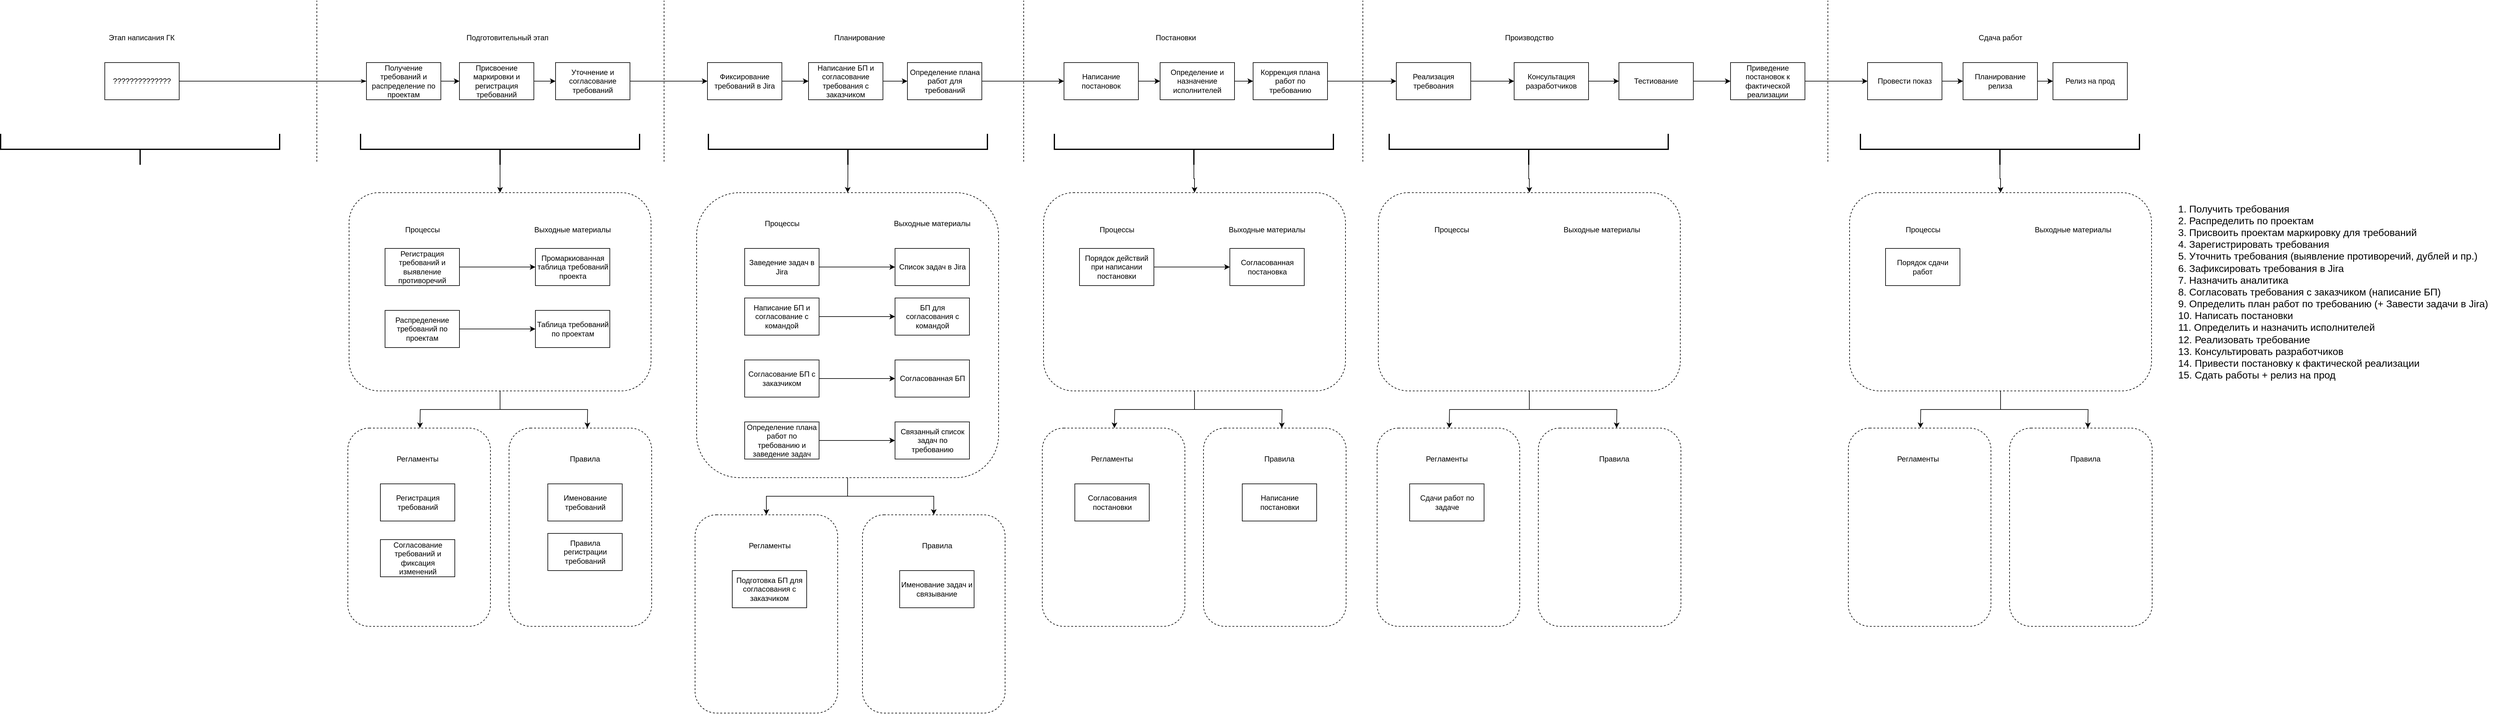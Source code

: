 <mxfile version="14.6.9" type="github" pages="6">
  <diagram id="ObXiP75ZGopkihdCX3eO" name="Общая схема">
    <mxGraphModel dx="2209" dy="774" grid="1" gridSize="10" guides="1" tooltips="1" connect="1" arrows="1" fold="1" page="1" pageScale="1" pageWidth="827" pageHeight="1169" math="0" shadow="0">
      <root>
        <mxCell id="0" />
        <mxCell id="1" parent="0" />
        <mxCell id="_sLUusYJ3twU9n-EqB_g-47" value="" style="rounded=1;whiteSpace=wrap;html=1;strokeColor=#000000;dashed=1;fillColor=none;" parent="1" vertex="1">
          <mxGeometry x="570" y="900" width="230" height="320" as="geometry" />
        </mxCell>
        <mxCell id="_sLUusYJ3twU9n-EqB_g-48" value="" style="rounded=1;whiteSpace=wrap;html=1;strokeColor=#000000;dashed=1;fillColor=none;" parent="1" vertex="1">
          <mxGeometry x="840" y="900" width="230" height="320" as="geometry" />
        </mxCell>
        <mxCell id="_sLUusYJ3twU9n-EqB_g-44" value="" style="rounded=1;whiteSpace=wrap;html=1;strokeColor=#000000;dashed=1;fillColor=none;" parent="1" vertex="1">
          <mxGeometry x="270" y="760" width="230" height="320" as="geometry" />
        </mxCell>
        <mxCell id="_sLUusYJ3twU9n-EqB_g-45" value="" style="rounded=1;whiteSpace=wrap;html=1;strokeColor=#000000;dashed=1;fillColor=none;" parent="1" vertex="1">
          <mxGeometry x="10" y="760" width="230" height="320" as="geometry" />
        </mxCell>
        <mxCell id="_sLUusYJ3twU9n-EqB_g-59" style="edgeStyle=orthogonalEdgeStyle;rounded=0;orthogonalLoop=1;jettySize=auto;html=1;fontSize=16;" parent="1" source="_sLUusYJ3twU9n-EqB_g-42" target="_sLUusYJ3twU9n-EqB_g-47" edge="1">
          <mxGeometry relative="1" as="geometry" />
        </mxCell>
        <mxCell id="_sLUusYJ3twU9n-EqB_g-60" style="edgeStyle=orthogonalEdgeStyle;rounded=0;orthogonalLoop=1;jettySize=auto;html=1;exitX=0.5;exitY=1;exitDx=0;exitDy=0;entryX=0.5;entryY=0;entryDx=0;entryDy=0;fontSize=16;" parent="1" source="_sLUusYJ3twU9n-EqB_g-42" target="_sLUusYJ3twU9n-EqB_g-48" edge="1">
          <mxGeometry relative="1" as="geometry" />
        </mxCell>
        <mxCell id="_sLUusYJ3twU9n-EqB_g-42" value="" style="rounded=1;whiteSpace=wrap;html=1;strokeColor=#000000;dashed=1;fillColor=none;" parent="1" vertex="1">
          <mxGeometry x="572.5" y="380" width="487" height="460" as="geometry" />
        </mxCell>
        <mxCell id="1mng_QMHvOpX0eT8RKld-42" style="edgeStyle=orthogonalEdgeStyle;rounded=0;orthogonalLoop=1;jettySize=auto;html=1;entryX=0.5;entryY=0;entryDx=0;entryDy=0;" parent="1" source="1mng_QMHvOpX0eT8RKld-41" edge="1">
          <mxGeometry relative="1" as="geometry">
            <mxPoint x="126.25" y="760" as="targetPoint" />
          </mxGeometry>
        </mxCell>
        <mxCell id="1mng_QMHvOpX0eT8RKld-43" style="edgeStyle=orthogonalEdgeStyle;rounded=0;orthogonalLoop=1;jettySize=auto;html=1;exitX=0.5;exitY=1;exitDx=0;exitDy=0;" parent="1" source="1mng_QMHvOpX0eT8RKld-41" edge="1">
          <mxGeometry relative="1" as="geometry">
            <mxPoint x="396.235" y="760" as="targetPoint" />
          </mxGeometry>
        </mxCell>
        <mxCell id="1mng_QMHvOpX0eT8RKld-41" value="" style="rounded=1;whiteSpace=wrap;html=1;strokeColor=#000000;dashed=1;fillColor=none;" parent="1" vertex="1">
          <mxGeometry x="12" y="380" width="487" height="320" as="geometry" />
        </mxCell>
        <mxCell id="_sLUusYJ3twU9n-EqB_g-10" style="edgeStyle=orthogonalEdgeStyle;rounded=0;orthogonalLoop=1;jettySize=auto;html=1;fontSize=16;" parent="1" source="1mng_QMHvOpX0eT8RKld-5" target="uTp-lQn0Z8ibe238iWLr-2" edge="1">
          <mxGeometry relative="1" as="geometry" />
        </mxCell>
        <mxCell id="1mng_QMHvOpX0eT8RKld-5" value="Получение требований и распределение по проектам" style="rounded=0;whiteSpace=wrap;html=1;" parent="1" vertex="1">
          <mxGeometry x="40" y="170" width="120" height="60" as="geometry" />
        </mxCell>
        <mxCell id="_sLUusYJ3twU9n-EqB_g-14" style="edgeStyle=orthogonalEdgeStyle;rounded=0;orthogonalLoop=1;jettySize=auto;html=1;fontSize=16;" parent="1" source="1mng_QMHvOpX0eT8RKld-6" target="1mng_QMHvOpX0eT8RKld-7" edge="1">
          <mxGeometry relative="1" as="geometry" />
        </mxCell>
        <mxCell id="1mng_QMHvOpX0eT8RKld-6" value="Уточнение и согласование требований" style="rounded=0;whiteSpace=wrap;html=1;" parent="1" vertex="1">
          <mxGeometry x="345" y="170" width="120" height="60" as="geometry" />
        </mxCell>
        <mxCell id="_sLUusYJ3twU9n-EqB_g-15" style="edgeStyle=orthogonalEdgeStyle;rounded=0;orthogonalLoop=1;jettySize=auto;html=1;fontSize=16;" parent="1" source="1mng_QMHvOpX0eT8RKld-7" target="uTp-lQn0Z8ibe238iWLr-5" edge="1">
          <mxGeometry relative="1" as="geometry" />
        </mxCell>
        <mxCell id="1mng_QMHvOpX0eT8RKld-7" value="Фиксирование требований в Jira" style="rounded=0;whiteSpace=wrap;html=1;" parent="1" vertex="1">
          <mxGeometry x="590" y="170" width="120" height="60" as="geometry" />
        </mxCell>
        <mxCell id="_sLUusYJ3twU9n-EqB_g-18" style="edgeStyle=orthogonalEdgeStyle;rounded=0;orthogonalLoop=1;jettySize=auto;html=1;fontSize=16;" parent="1" source="1mng_QMHvOpX0eT8RKld-8" target="1mng_QMHvOpX0eT8RKld-10" edge="1">
          <mxGeometry relative="1" as="geometry" />
        </mxCell>
        <mxCell id="1mng_QMHvOpX0eT8RKld-8" value="Определение плана работ для требований" style="rounded=0;whiteSpace=wrap;html=1;" parent="1" vertex="1">
          <mxGeometry x="912.5" y="170" width="120" height="60" as="geometry" />
        </mxCell>
        <mxCell id="1mng_QMHvOpX0eT8RKld-9" value="Подготовительный этап" style="text;html=1;strokeColor=none;fillColor=none;align=center;verticalAlign=middle;whiteSpace=wrap;rounded=0;" parent="1" vertex="1">
          <mxGeometry x="190" y="120" width="155" height="20" as="geometry" />
        </mxCell>
        <mxCell id="_sLUusYJ3twU9n-EqB_g-19" style="edgeStyle=orthogonalEdgeStyle;rounded=0;orthogonalLoop=1;jettySize=auto;html=1;fontSize=16;" parent="1" source="1mng_QMHvOpX0eT8RKld-10" target="1mng_QMHvOpX0eT8RKld-11" edge="1">
          <mxGeometry relative="1" as="geometry" />
        </mxCell>
        <mxCell id="1mng_QMHvOpX0eT8RKld-10" value="Написание постановок" style="rounded=0;whiteSpace=wrap;html=1;" parent="1" vertex="1">
          <mxGeometry x="1165" y="170" width="120" height="60" as="geometry" />
        </mxCell>
        <mxCell id="_sLUusYJ3twU9n-EqB_g-20" style="edgeStyle=orthogonalEdgeStyle;rounded=0;orthogonalLoop=1;jettySize=auto;html=1;fontSize=16;" parent="1" source="1mng_QMHvOpX0eT8RKld-11" target="uTp-lQn0Z8ibe238iWLr-7" edge="1">
          <mxGeometry relative="1" as="geometry" />
        </mxCell>
        <mxCell id="1mng_QMHvOpX0eT8RKld-11" value="Определение и назначение исполнителей" style="rounded=0;whiteSpace=wrap;html=1;" parent="1" vertex="1">
          <mxGeometry x="1320" y="170" width="120" height="60" as="geometry" />
        </mxCell>
        <mxCell id="_sLUusYJ3twU9n-EqB_g-23" style="edgeStyle=orthogonalEdgeStyle;rounded=0;orthogonalLoop=1;jettySize=auto;html=1;fontSize=16;" parent="1" source="1mng_QMHvOpX0eT8RKld-12" target="1mng_QMHvOpX0eT8RKld-13" edge="1">
          <mxGeometry relative="1" as="geometry" />
        </mxCell>
        <mxCell id="1mng_QMHvOpX0eT8RKld-12" value="Реализация требвоания" style="rounded=0;whiteSpace=wrap;html=1;strokeColor=#000000;" parent="1" vertex="1">
          <mxGeometry x="1701" y="170" width="120" height="60" as="geometry" />
        </mxCell>
        <mxCell id="_sLUusYJ3twU9n-EqB_g-24" style="edgeStyle=orthogonalEdgeStyle;rounded=0;orthogonalLoop=1;jettySize=auto;html=1;fontSize=16;startArrow=none;" parent="1" source="Mdg6IsK0-AXieFcoMjiG-1" target="1mng_QMHvOpX0eT8RKld-17" edge="1">
          <mxGeometry relative="1" as="geometry" />
        </mxCell>
        <mxCell id="BWERm0phxyf6aNqjwb44-5" style="edgeStyle=orthogonalEdgeStyle;rounded=0;orthogonalLoop=1;jettySize=auto;html=1;entryX=0;entryY=0.5;entryDx=0;entryDy=0;" parent="1" source="1mng_QMHvOpX0eT8RKld-13" target="Mdg6IsK0-AXieFcoMjiG-1" edge="1">
          <mxGeometry relative="1" as="geometry" />
        </mxCell>
        <mxCell id="1mng_QMHvOpX0eT8RKld-13" value="Консультация разработчиков" style="rounded=0;whiteSpace=wrap;html=1;strokeColor=#000000;" parent="1" vertex="1">
          <mxGeometry x="1891" y="170" width="120" height="60" as="geometry" />
        </mxCell>
        <mxCell id="1mng_QMHvOpX0eT8RKld-15" value="Постановки" style="text;html=1;strokeColor=none;fillColor=none;align=center;verticalAlign=middle;whiteSpace=wrap;rounded=0;" parent="1" vertex="1">
          <mxGeometry x="1267.5" y="120" width="155" height="20" as="geometry" />
        </mxCell>
        <mxCell id="1mng_QMHvOpX0eT8RKld-16" value="Производство" style="text;html=1;strokeColor=none;fillColor=none;align=center;verticalAlign=middle;whiteSpace=wrap;rounded=0;" parent="1" vertex="1">
          <mxGeometry x="1837.5" y="120" width="155" height="20" as="geometry" />
        </mxCell>
        <mxCell id="_sLUusYJ3twU9n-EqB_g-25" style="edgeStyle=orthogonalEdgeStyle;rounded=0;orthogonalLoop=1;jettySize=auto;html=1;fontSize=16;" parent="1" source="1mng_QMHvOpX0eT8RKld-17" target="uTp-lQn0Z8ibe238iWLr-9" edge="1">
          <mxGeometry relative="1" as="geometry" />
        </mxCell>
        <mxCell id="1mng_QMHvOpX0eT8RKld-17" value="Приведение постановок к фактической реализации" style="rounded=0;whiteSpace=wrap;html=1;strokeColor=#000000;" parent="1" vertex="1">
          <mxGeometry x="2240" y="170" width="120" height="60" as="geometry" />
        </mxCell>
        <mxCell id="1mng_QMHvOpX0eT8RKld-22" value="Промаркиованная таблица требований проекта" style="rounded=0;whiteSpace=wrap;html=1;" parent="1" vertex="1">
          <mxGeometry x="312.5" y="470" width="120" height="60" as="geometry" />
        </mxCell>
        <mxCell id="1mng_QMHvOpX0eT8RKld-25" value="Выходные материалы" style="text;html=1;strokeColor=none;fillColor=none;align=center;verticalAlign=middle;whiteSpace=wrap;rounded=0;" parent="1" vertex="1">
          <mxGeometry x="295" y="430" width="155" height="20" as="geometry" />
        </mxCell>
        <mxCell id="_sLUusYJ3twU9n-EqB_g-13" style="edgeStyle=orthogonalEdgeStyle;rounded=0;orthogonalLoop=1;jettySize=auto;html=1;fontSize=16;" parent="1" source="1mng_QMHvOpX0eT8RKld-27" target="1mng_QMHvOpX0eT8RKld-22" edge="1">
          <mxGeometry relative="1" as="geometry" />
        </mxCell>
        <mxCell id="1mng_QMHvOpX0eT8RKld-27" value="Регистрация требований и выявление противоречий" style="rounded=0;whiteSpace=wrap;html=1;" parent="1" vertex="1">
          <mxGeometry x="70" y="470" width="120" height="60" as="geometry" />
        </mxCell>
        <mxCell id="1mng_QMHvOpX0eT8RKld-29" value="Процессы" style="text;html=1;strokeColor=none;fillColor=none;align=center;verticalAlign=middle;whiteSpace=wrap;rounded=0;" parent="1" vertex="1">
          <mxGeometry x="52.5" y="430" width="155" height="20" as="geometry" />
        </mxCell>
        <mxCell id="1mng_QMHvOpX0eT8RKld-32" value="Именование требований" style="rounded=0;whiteSpace=wrap;html=1;" parent="1" vertex="1">
          <mxGeometry x="332.5" y="850" width="120" height="60" as="geometry" />
        </mxCell>
        <mxCell id="1mng_QMHvOpX0eT8RKld-34" value="Правила" style="text;html=1;strokeColor=none;fillColor=none;align=center;verticalAlign=middle;whiteSpace=wrap;rounded=0;" parent="1" vertex="1">
          <mxGeometry x="315" y="800" width="155" height="20" as="geometry" />
        </mxCell>
        <mxCell id="1mng_QMHvOpX0eT8RKld-38" value="Регистрация требований" style="rounded=0;whiteSpace=wrap;html=1;" parent="1" vertex="1">
          <mxGeometry x="62.5" y="850" width="120" height="60" as="geometry" />
        </mxCell>
        <mxCell id="1mng_QMHvOpX0eT8RKld-39" value="Согласование требований и фиксация изменений" style="rounded=0;whiteSpace=wrap;html=1;" parent="1" vertex="1">
          <mxGeometry x="62.5" y="940" width="120" height="60" as="geometry" />
        </mxCell>
        <mxCell id="1mng_QMHvOpX0eT8RKld-40" value="Регламенты" style="text;html=1;strokeColor=none;fillColor=none;align=center;verticalAlign=middle;whiteSpace=wrap;rounded=0;" parent="1" vertex="1">
          <mxGeometry x="45" y="800" width="155" height="20" as="geometry" />
        </mxCell>
        <mxCell id="uTp-lQn0Z8ibe238iWLr-1" value="&lt;div style=&quot;font-size: 16px;&quot;&gt;1. Получить требования&lt;/div&gt;&lt;div style=&quot;font-size: 16px;&quot;&gt;2. Распределить по проектам&lt;/div&gt;&lt;div style=&quot;font-size: 16px;&quot;&gt;3. Присвоить проектам маркировку для требований&lt;/div&gt;&lt;div style=&quot;font-size: 16px;&quot;&gt;4. Зарегистрировать требования&lt;/div&gt;&lt;div style=&quot;font-size: 16px;&quot;&gt;5. Уточнить требования (выявление противоречий, дублей и пр.)&lt;/div&gt;&lt;div style=&quot;font-size: 16px;&quot;&gt;6. Зафиксировать требования в Jira&lt;/div&gt;&lt;div style=&quot;font-size: 16px;&quot;&gt;7. Назначить аналитика&lt;/div&gt;&lt;div style=&quot;font-size: 16px;&quot;&gt;8. Согласовать требования с заказчиком (написание БП)&lt;/div&gt;&lt;div style=&quot;font-size: 16px;&quot;&gt;9. Определить план работ по требованию (+ Завести задачи в Jira)&lt;/div&gt;&lt;div style=&quot;font-size: 16px;&quot;&gt;10. Написать постановки&lt;/div&gt;&lt;div style=&quot;font-size: 16px;&quot;&gt;11. Определить и назначить исполнителей&lt;/div&gt;&lt;div style=&quot;font-size: 16px;&quot;&gt;12. Реализовать требование&lt;/div&gt;&lt;div style=&quot;font-size: 16px;&quot;&gt;13. Консультировать разработчиков&lt;/div&gt;&lt;div style=&quot;font-size: 16px;&quot;&gt;14. Привести постановку к фактической реализации&lt;/div&gt;&lt;div style=&quot;font-size: 16px;&quot;&gt;15. Сдать работы + релиз на прод&lt;/div&gt;" style="text;html=1;align=left;verticalAlign=middle;resizable=0;points=[];autosize=1;strokeColor=none;fontSize=16;" parent="1" vertex="1">
          <mxGeometry x="2960" y="400" width="520" height="280" as="geometry" />
        </mxCell>
        <mxCell id="_sLUusYJ3twU9n-EqB_g-11" style="edgeStyle=orthogonalEdgeStyle;rounded=0;orthogonalLoop=1;jettySize=auto;html=1;fontSize=16;" parent="1" source="uTp-lQn0Z8ibe238iWLr-2" target="1mng_QMHvOpX0eT8RKld-6" edge="1">
          <mxGeometry relative="1" as="geometry" />
        </mxCell>
        <mxCell id="uTp-lQn0Z8ibe238iWLr-2" value="Присвоение маркировки и регистрация требований" style="rounded=0;whiteSpace=wrap;html=1;" parent="1" vertex="1">
          <mxGeometry x="190" y="170" width="120" height="60" as="geometry" />
        </mxCell>
        <mxCell id="_sLUusYJ3twU9n-EqB_g-16" style="edgeStyle=orthogonalEdgeStyle;rounded=0;orthogonalLoop=1;jettySize=auto;html=1;fontSize=16;" parent="1" source="uTp-lQn0Z8ibe238iWLr-5" target="1mng_QMHvOpX0eT8RKld-8" edge="1">
          <mxGeometry relative="1" as="geometry" />
        </mxCell>
        <mxCell id="uTp-lQn0Z8ibe238iWLr-5" value="Написание БП и согласование требования с заказчиком" style="rounded=0;whiteSpace=wrap;html=1;" parent="1" vertex="1">
          <mxGeometry x="753" y="170" width="120" height="60" as="geometry" />
        </mxCell>
        <mxCell id="uTp-lQn0Z8ibe238iWLr-6" value="Планирование" style="text;html=1;strokeColor=none;fillColor=none;align=center;verticalAlign=middle;whiteSpace=wrap;rounded=0;" parent="1" vertex="1">
          <mxGeometry x="757.5" y="120" width="155" height="20" as="geometry" />
        </mxCell>
        <mxCell id="_sLUusYJ3twU9n-EqB_g-22" style="edgeStyle=orthogonalEdgeStyle;rounded=0;orthogonalLoop=1;jettySize=auto;html=1;fontSize=16;" parent="1" source="uTp-lQn0Z8ibe238iWLr-7" target="1mng_QMHvOpX0eT8RKld-12" edge="1">
          <mxGeometry relative="1" as="geometry" />
        </mxCell>
        <mxCell id="uTp-lQn0Z8ibe238iWLr-7" value="Коррекция плана работ по требованию" style="rounded=0;whiteSpace=wrap;html=1;" parent="1" vertex="1">
          <mxGeometry x="1470" y="170" width="120" height="60" as="geometry" />
        </mxCell>
        <mxCell id="_sLUusYJ3twU9n-EqB_g-26" style="edgeStyle=orthogonalEdgeStyle;rounded=0;orthogonalLoop=1;jettySize=auto;html=1;fontSize=16;" parent="1" source="uTp-lQn0Z8ibe238iWLr-9" target="uTp-lQn0Z8ibe238iWLr-10" edge="1">
          <mxGeometry relative="1" as="geometry" />
        </mxCell>
        <mxCell id="uTp-lQn0Z8ibe238iWLr-9" value="Провести показ" style="rounded=0;whiteSpace=wrap;html=1;strokeColor=#000000;" parent="1" vertex="1">
          <mxGeometry x="2461" y="170" width="120" height="60" as="geometry" />
        </mxCell>
        <mxCell id="_sLUusYJ3twU9n-EqB_g-27" style="edgeStyle=orthogonalEdgeStyle;rounded=0;orthogonalLoop=1;jettySize=auto;html=1;entryX=0;entryY=0.5;entryDx=0;entryDy=0;fontSize=16;" parent="1" source="uTp-lQn0Z8ibe238iWLr-10" target="uTp-lQn0Z8ibe238iWLr-12" edge="1">
          <mxGeometry relative="1" as="geometry" />
        </mxCell>
        <mxCell id="uTp-lQn0Z8ibe238iWLr-10" value="Планирование релиза" style="rounded=0;whiteSpace=wrap;html=1;strokeColor=#000000;" parent="1" vertex="1">
          <mxGeometry x="2615" y="170" width="120" height="60" as="geometry" />
        </mxCell>
        <mxCell id="uTp-lQn0Z8ibe238iWLr-11" value="Сдача работ" style="text;html=1;strokeColor=none;fillColor=none;align=center;verticalAlign=middle;whiteSpace=wrap;rounded=0;" parent="1" vertex="1">
          <mxGeometry x="2597.5" y="120" width="155" height="20" as="geometry" />
        </mxCell>
        <mxCell id="uTp-lQn0Z8ibe238iWLr-12" value="Релиз на прод" style="rounded=0;whiteSpace=wrap;html=1;strokeColor=#000000;" parent="1" vertex="1">
          <mxGeometry x="2760" y="170" width="120" height="60" as="geometry" />
        </mxCell>
        <mxCell id="uTp-lQn0Z8ibe238iWLr-15" value="Правила регистрации требований" style="rounded=0;whiteSpace=wrap;html=1;" parent="1" vertex="1">
          <mxGeometry x="332.5" y="930" width="120" height="60" as="geometry" />
        </mxCell>
        <mxCell id="_sLUusYJ3twU9n-EqB_g-3" value="Список задач в Jira" style="rounded=0;whiteSpace=wrap;html=1;" parent="1" vertex="1">
          <mxGeometry x="892.5" y="470" width="120" height="60" as="geometry" />
        </mxCell>
        <mxCell id="_sLUusYJ3twU9n-EqB_g-4" value="Выходные материалы" style="text;html=1;strokeColor=none;fillColor=none;align=center;verticalAlign=middle;whiteSpace=wrap;rounded=0;" parent="1" vertex="1">
          <mxGeometry x="875" y="420" width="155" height="20" as="geometry" />
        </mxCell>
        <mxCell id="_sLUusYJ3twU9n-EqB_g-53" style="edgeStyle=orthogonalEdgeStyle;rounded=0;orthogonalLoop=1;jettySize=auto;html=1;entryX=0;entryY=0.5;entryDx=0;entryDy=0;fontSize=16;" parent="1" source="_sLUusYJ3twU9n-EqB_g-7" target="_sLUusYJ3twU9n-EqB_g-3" edge="1">
          <mxGeometry relative="1" as="geometry" />
        </mxCell>
        <mxCell id="_sLUusYJ3twU9n-EqB_g-7" value="Заведение задач в Jira" style="rounded=0;whiteSpace=wrap;html=1;" parent="1" vertex="1">
          <mxGeometry x="650" y="470" width="120" height="60" as="geometry" />
        </mxCell>
        <mxCell id="_sLUusYJ3twU9n-EqB_g-8" value="Процессы" style="text;html=1;strokeColor=none;fillColor=none;align=center;verticalAlign=middle;whiteSpace=wrap;rounded=0;" parent="1" vertex="1">
          <mxGeometry x="632.5" y="420" width="155" height="20" as="geometry" />
        </mxCell>
        <mxCell id="_sLUusYJ3twU9n-EqB_g-12" value="" style="endArrow=none;dashed=1;html=1;fontSize=16;" parent="1" edge="1">
          <mxGeometry width="50" height="50" relative="1" as="geometry">
            <mxPoint x="520" y="330" as="sourcePoint" />
            <mxPoint x="520" y="70" as="targetPoint" />
          </mxGeometry>
        </mxCell>
        <mxCell id="_sLUusYJ3twU9n-EqB_g-17" value="" style="endArrow=none;dashed=1;html=1;fontSize=16;" parent="1" edge="1">
          <mxGeometry width="50" height="50" relative="1" as="geometry">
            <mxPoint x="1100" y="330" as="sourcePoint" />
            <mxPoint x="1100" y="70.0" as="targetPoint" />
          </mxGeometry>
        </mxCell>
        <mxCell id="_sLUusYJ3twU9n-EqB_g-21" value="" style="endArrow=none;dashed=1;html=1;fontSize=16;" parent="1" edge="1">
          <mxGeometry width="50" height="50" relative="1" as="geometry">
            <mxPoint x="1647.0" y="330" as="sourcePoint" />
            <mxPoint x="1647.0" y="70.0" as="targetPoint" />
          </mxGeometry>
        </mxCell>
        <mxCell id="_sLUusYJ3twU9n-EqB_g-28" value="" style="endArrow=none;dashed=1;html=1;fontSize=16;" parent="1" edge="1">
          <mxGeometry width="50" height="50" relative="1" as="geometry">
            <mxPoint x="2397.0" y="330" as="sourcePoint" />
            <mxPoint x="2397.0" y="70.0" as="targetPoint" />
          </mxGeometry>
        </mxCell>
        <mxCell id="_sLUusYJ3twU9n-EqB_g-30" style="edgeStyle=orthogonalEdgeStyle;rounded=0;orthogonalLoop=1;jettySize=auto;html=1;exitX=0;exitY=0.5;exitDx=0;exitDy=0;exitPerimeter=0;entryX=0.5;entryY=0;entryDx=0;entryDy=0;fontSize=16;" parent="1" source="_sLUusYJ3twU9n-EqB_g-29" target="1mng_QMHvOpX0eT8RKld-41" edge="1">
          <mxGeometry relative="1" as="geometry" />
        </mxCell>
        <mxCell id="_sLUusYJ3twU9n-EqB_g-29" value="" style="strokeWidth=2;html=1;shape=mxgraph.flowchart.annotation_2;align=left;labelPosition=right;pointerEvents=1;fontSize=16;rotation=-90;" parent="1" vertex="1">
          <mxGeometry x="230.5" y="85" width="50" height="450" as="geometry" />
        </mxCell>
        <mxCell id="_sLUusYJ3twU9n-EqB_g-31" value="Таблица требований по проектам" style="rounded=0;whiteSpace=wrap;html=1;" parent="1" vertex="1">
          <mxGeometry x="312.5" y="570" width="120" height="60" as="geometry" />
        </mxCell>
        <mxCell id="_sLUusYJ3twU9n-EqB_g-33" style="edgeStyle=orthogonalEdgeStyle;rounded=0;orthogonalLoop=1;jettySize=auto;html=1;fontSize=16;" parent="1" source="_sLUusYJ3twU9n-EqB_g-32" target="_sLUusYJ3twU9n-EqB_g-31" edge="1">
          <mxGeometry relative="1" as="geometry" />
        </mxCell>
        <mxCell id="_sLUusYJ3twU9n-EqB_g-32" value="Распределение требований по проектам" style="rounded=0;whiteSpace=wrap;html=1;" parent="1" vertex="1">
          <mxGeometry x="70" y="570" width="120" height="60" as="geometry" />
        </mxCell>
        <mxCell id="_sLUusYJ3twU9n-EqB_g-35" value="Именование задач и связывание" style="rounded=0;whiteSpace=wrap;html=1;" parent="1" vertex="1">
          <mxGeometry x="900" y="990" width="120" height="60" as="geometry" />
        </mxCell>
        <mxCell id="_sLUusYJ3twU9n-EqB_g-36" value="Правила" style="text;html=1;strokeColor=none;fillColor=none;align=center;verticalAlign=middle;whiteSpace=wrap;rounded=0;" parent="1" vertex="1">
          <mxGeometry x="882.5" y="940" width="155" height="20" as="geometry" />
        </mxCell>
        <mxCell id="_sLUusYJ3twU9n-EqB_g-38" value="Подготовка БП для согласования с заказчиком" style="rounded=0;whiteSpace=wrap;html=1;" parent="1" vertex="1">
          <mxGeometry x="630" y="990" width="120" height="60" as="geometry" />
        </mxCell>
        <mxCell id="_sLUusYJ3twU9n-EqB_g-40" value="Регламенты" style="text;html=1;strokeColor=none;fillColor=none;align=center;verticalAlign=middle;whiteSpace=wrap;rounded=0;" parent="1" vertex="1">
          <mxGeometry x="612.5" y="940" width="155" height="20" as="geometry" />
        </mxCell>
        <mxCell id="_sLUusYJ3twU9n-EqB_g-54" style="edgeStyle=orthogonalEdgeStyle;rounded=0;orthogonalLoop=1;jettySize=auto;html=1;entryX=0;entryY=0.5;entryDx=0;entryDy=0;fontSize=16;" parent="1" source="_sLUusYJ3twU9n-EqB_g-43" target="_sLUusYJ3twU9n-EqB_g-51" edge="1">
          <mxGeometry relative="1" as="geometry" />
        </mxCell>
        <mxCell id="_sLUusYJ3twU9n-EqB_g-43" value="Написание БП и согласование с командой" style="rounded=0;whiteSpace=wrap;html=1;" parent="1" vertex="1">
          <mxGeometry x="650" y="550" width="120" height="60" as="geometry" />
        </mxCell>
        <mxCell id="_sLUusYJ3twU9n-EqB_g-50" style="edgeStyle=orthogonalEdgeStyle;rounded=0;orthogonalLoop=1;jettySize=auto;html=1;entryX=0.5;entryY=0;entryDx=0;entryDy=0;fontSize=16;" parent="1" source="_sLUusYJ3twU9n-EqB_g-46" target="_sLUusYJ3twU9n-EqB_g-42" edge="1">
          <mxGeometry relative="1" as="geometry" />
        </mxCell>
        <mxCell id="_sLUusYJ3twU9n-EqB_g-46" value="" style="strokeWidth=2;html=1;shape=mxgraph.flowchart.annotation_2;align=left;labelPosition=right;pointerEvents=1;fontSize=16;rotation=-90;" parent="1" vertex="1">
          <mxGeometry x="791.5" y="85" width="50" height="450" as="geometry" />
        </mxCell>
        <mxCell id="_sLUusYJ3twU9n-EqB_g-55" style="edgeStyle=orthogonalEdgeStyle;rounded=0;orthogonalLoop=1;jettySize=auto;html=1;entryX=0;entryY=0.5;entryDx=0;entryDy=0;fontSize=16;" parent="1" source="_sLUusYJ3twU9n-EqB_g-49" target="_sLUusYJ3twU9n-EqB_g-52" edge="1">
          <mxGeometry relative="1" as="geometry" />
        </mxCell>
        <mxCell id="_sLUusYJ3twU9n-EqB_g-49" value="Согласование БП с заказчиком" style="rounded=0;whiteSpace=wrap;html=1;" parent="1" vertex="1">
          <mxGeometry x="650" y="650" width="120" height="60" as="geometry" />
        </mxCell>
        <mxCell id="_sLUusYJ3twU9n-EqB_g-51" value="БП для согласования с командой" style="rounded=0;whiteSpace=wrap;html=1;" parent="1" vertex="1">
          <mxGeometry x="892.5" y="550" width="120" height="60" as="geometry" />
        </mxCell>
        <mxCell id="_sLUusYJ3twU9n-EqB_g-52" value="Согласованная БП" style="rounded=0;whiteSpace=wrap;html=1;" parent="1" vertex="1">
          <mxGeometry x="892.5" y="650" width="120" height="60" as="geometry" />
        </mxCell>
        <mxCell id="_sLUusYJ3twU9n-EqB_g-56" style="edgeStyle=orthogonalEdgeStyle;rounded=0;orthogonalLoop=1;jettySize=auto;html=1;entryX=0;entryY=0.5;entryDx=0;entryDy=0;fontSize=16;" parent="1" source="_sLUusYJ3twU9n-EqB_g-57" target="_sLUusYJ3twU9n-EqB_g-58" edge="1">
          <mxGeometry relative="1" as="geometry" />
        </mxCell>
        <mxCell id="_sLUusYJ3twU9n-EqB_g-57" value="Определение плана работ по требованию и заведение задач" style="rounded=0;whiteSpace=wrap;html=1;" parent="1" vertex="1">
          <mxGeometry x="650" y="750" width="120" height="60" as="geometry" />
        </mxCell>
        <mxCell id="_sLUusYJ3twU9n-EqB_g-58" value="Связанный список задач по требованию" style="rounded=0;whiteSpace=wrap;html=1;" parent="1" vertex="1">
          <mxGeometry x="892.5" y="750" width="120" height="60" as="geometry" />
        </mxCell>
        <mxCell id="_sLUusYJ3twU9n-EqB_g-61" value="" style="rounded=1;whiteSpace=wrap;html=1;strokeColor=#000000;dashed=1;fillColor=none;" parent="1" vertex="1">
          <mxGeometry x="1390" y="760" width="230" height="320" as="geometry" />
        </mxCell>
        <mxCell id="_sLUusYJ3twU9n-EqB_g-62" value="" style="rounded=1;whiteSpace=wrap;html=1;strokeColor=#000000;dashed=1;fillColor=none;" parent="1" vertex="1">
          <mxGeometry x="1130" y="760" width="230" height="320" as="geometry" />
        </mxCell>
        <mxCell id="_sLUusYJ3twU9n-EqB_g-63" style="edgeStyle=orthogonalEdgeStyle;rounded=0;orthogonalLoop=1;jettySize=auto;html=1;entryX=0.5;entryY=0;entryDx=0;entryDy=0;" parent="1" source="_sLUusYJ3twU9n-EqB_g-65" edge="1">
          <mxGeometry relative="1" as="geometry">
            <mxPoint x="1246.25" y="760" as="targetPoint" />
          </mxGeometry>
        </mxCell>
        <mxCell id="_sLUusYJ3twU9n-EqB_g-64" style="edgeStyle=orthogonalEdgeStyle;rounded=0;orthogonalLoop=1;jettySize=auto;html=1;exitX=0.5;exitY=1;exitDx=0;exitDy=0;" parent="1" source="_sLUusYJ3twU9n-EqB_g-65" edge="1">
          <mxGeometry relative="1" as="geometry">
            <mxPoint x="1516.235" y="760" as="targetPoint" />
          </mxGeometry>
        </mxCell>
        <mxCell id="_sLUusYJ3twU9n-EqB_g-65" value="" style="rounded=1;whiteSpace=wrap;html=1;strokeColor=#000000;dashed=1;fillColor=none;" parent="1" vertex="1">
          <mxGeometry x="1132" y="380" width="487" height="320" as="geometry" />
        </mxCell>
        <mxCell id="_sLUusYJ3twU9n-EqB_g-66" value="Согласованная постановка" style="rounded=0;whiteSpace=wrap;html=1;" parent="1" vertex="1">
          <mxGeometry x="1432.5" y="470" width="120" height="60" as="geometry" />
        </mxCell>
        <mxCell id="_sLUusYJ3twU9n-EqB_g-67" value="Выходные материалы" style="text;html=1;strokeColor=none;fillColor=none;align=center;verticalAlign=middle;whiteSpace=wrap;rounded=0;" parent="1" vertex="1">
          <mxGeometry x="1415" y="430" width="155" height="20" as="geometry" />
        </mxCell>
        <mxCell id="_sLUusYJ3twU9n-EqB_g-68" style="edgeStyle=orthogonalEdgeStyle;rounded=0;orthogonalLoop=1;jettySize=auto;html=1;fontSize=16;" parent="1" source="_sLUusYJ3twU9n-EqB_g-69" target="_sLUusYJ3twU9n-EqB_g-66" edge="1">
          <mxGeometry relative="1" as="geometry" />
        </mxCell>
        <mxCell id="_sLUusYJ3twU9n-EqB_g-69" value="Порядок действий при написании постановки" style="rounded=0;whiteSpace=wrap;html=1;" parent="1" vertex="1">
          <mxGeometry x="1190" y="470" width="120" height="60" as="geometry" />
        </mxCell>
        <mxCell id="_sLUusYJ3twU9n-EqB_g-70" value="Процессы" style="text;html=1;strokeColor=none;fillColor=none;align=center;verticalAlign=middle;whiteSpace=wrap;rounded=0;" parent="1" vertex="1">
          <mxGeometry x="1172.5" y="430" width="155" height="20" as="geometry" />
        </mxCell>
        <mxCell id="_sLUusYJ3twU9n-EqB_g-71" value="Написание постановки" style="rounded=0;whiteSpace=wrap;html=1;" parent="1" vertex="1">
          <mxGeometry x="1452.5" y="850" width="120" height="60" as="geometry" />
        </mxCell>
        <mxCell id="_sLUusYJ3twU9n-EqB_g-72" value="Правила" style="text;html=1;strokeColor=none;fillColor=none;align=center;verticalAlign=middle;whiteSpace=wrap;rounded=0;" parent="1" vertex="1">
          <mxGeometry x="1435" y="800" width="155" height="20" as="geometry" />
        </mxCell>
        <mxCell id="_sLUusYJ3twU9n-EqB_g-73" value="Согласования постановки" style="rounded=0;whiteSpace=wrap;html=1;" parent="1" vertex="1">
          <mxGeometry x="1182.5" y="850" width="120" height="60" as="geometry" />
        </mxCell>
        <mxCell id="_sLUusYJ3twU9n-EqB_g-75" value="Регламенты" style="text;html=1;strokeColor=none;fillColor=none;align=center;verticalAlign=middle;whiteSpace=wrap;rounded=0;" parent="1" vertex="1">
          <mxGeometry x="1165" y="800" width="155" height="20" as="geometry" />
        </mxCell>
        <mxCell id="_sLUusYJ3twU9n-EqB_g-77" style="edgeStyle=orthogonalEdgeStyle;rounded=0;orthogonalLoop=1;jettySize=auto;html=1;exitX=0;exitY=0.5;exitDx=0;exitDy=0;exitPerimeter=0;entryX=0.5;entryY=0;entryDx=0;entryDy=0;fontSize=16;" parent="1" source="_sLUusYJ3twU9n-EqB_g-78" target="_sLUusYJ3twU9n-EqB_g-65" edge="1">
          <mxGeometry relative="1" as="geometry" />
        </mxCell>
        <mxCell id="_sLUusYJ3twU9n-EqB_g-78" value="" style="strokeWidth=2;html=1;shape=mxgraph.flowchart.annotation_2;align=left;labelPosition=right;pointerEvents=1;fontSize=16;rotation=-90;" parent="1" vertex="1">
          <mxGeometry x="1349.5" y="85" width="50" height="450" as="geometry" />
        </mxCell>
        <mxCell id="_sLUusYJ3twU9n-EqB_g-82" value="" style="rounded=1;whiteSpace=wrap;html=1;strokeColor=#000000;dashed=1;fillColor=none;" parent="1" vertex="1">
          <mxGeometry x="1930" y="760" width="230" height="320" as="geometry" />
        </mxCell>
        <mxCell id="_sLUusYJ3twU9n-EqB_g-83" value="" style="rounded=1;whiteSpace=wrap;html=1;strokeColor=#000000;dashed=1;fillColor=none;" parent="1" vertex="1">
          <mxGeometry x="1670" y="760" width="230" height="320" as="geometry" />
        </mxCell>
        <mxCell id="_sLUusYJ3twU9n-EqB_g-84" style="edgeStyle=orthogonalEdgeStyle;rounded=0;orthogonalLoop=1;jettySize=auto;html=1;entryX=0.5;entryY=0;entryDx=0;entryDy=0;" parent="1" source="_sLUusYJ3twU9n-EqB_g-86" edge="1">
          <mxGeometry relative="1" as="geometry">
            <mxPoint x="1786.25" y="760" as="targetPoint" />
          </mxGeometry>
        </mxCell>
        <mxCell id="_sLUusYJ3twU9n-EqB_g-85" style="edgeStyle=orthogonalEdgeStyle;rounded=0;orthogonalLoop=1;jettySize=auto;html=1;exitX=0.5;exitY=1;exitDx=0;exitDy=0;" parent="1" source="_sLUusYJ3twU9n-EqB_g-86" edge="1">
          <mxGeometry relative="1" as="geometry">
            <mxPoint x="2056.235" y="760" as="targetPoint" />
          </mxGeometry>
        </mxCell>
        <mxCell id="_sLUusYJ3twU9n-EqB_g-86" value="" style="rounded=1;whiteSpace=wrap;html=1;strokeColor=#000000;dashed=1;fillColor=none;" parent="1" vertex="1">
          <mxGeometry x="1672" y="380" width="487" height="320" as="geometry" />
        </mxCell>
        <mxCell id="_sLUusYJ3twU9n-EqB_g-88" value="Выходные материалы" style="text;html=1;strokeColor=none;fillColor=none;align=center;verticalAlign=middle;whiteSpace=wrap;rounded=0;" parent="1" vertex="1">
          <mxGeometry x="1955" y="430" width="155" height="20" as="geometry" />
        </mxCell>
        <mxCell id="_sLUusYJ3twU9n-EqB_g-91" value="Процессы" style="text;html=1;strokeColor=none;fillColor=none;align=center;verticalAlign=middle;whiteSpace=wrap;rounded=0;" parent="1" vertex="1">
          <mxGeometry x="1712.5" y="430" width="155" height="20" as="geometry" />
        </mxCell>
        <mxCell id="_sLUusYJ3twU9n-EqB_g-93" value="Правила" style="text;html=1;strokeColor=none;fillColor=none;align=center;verticalAlign=middle;whiteSpace=wrap;rounded=0;" parent="1" vertex="1">
          <mxGeometry x="1975" y="800" width="155" height="20" as="geometry" />
        </mxCell>
        <mxCell id="_sLUusYJ3twU9n-EqB_g-94" value="Сдачи работ по задаче" style="rounded=0;whiteSpace=wrap;html=1;" parent="1" vertex="1">
          <mxGeometry x="1722.5" y="850" width="120" height="60" as="geometry" />
        </mxCell>
        <mxCell id="_sLUusYJ3twU9n-EqB_g-95" value="Регламенты" style="text;html=1;strokeColor=none;fillColor=none;align=center;verticalAlign=middle;whiteSpace=wrap;rounded=0;" parent="1" vertex="1">
          <mxGeometry x="1705" y="800" width="155" height="20" as="geometry" />
        </mxCell>
        <mxCell id="_sLUusYJ3twU9n-EqB_g-96" style="edgeStyle=orthogonalEdgeStyle;rounded=0;orthogonalLoop=1;jettySize=auto;html=1;exitX=0;exitY=0.5;exitDx=0;exitDy=0;exitPerimeter=0;entryX=0.5;entryY=0;entryDx=0;entryDy=0;fontSize=16;" parent="1" source="_sLUusYJ3twU9n-EqB_g-97" target="_sLUusYJ3twU9n-EqB_g-86" edge="1">
          <mxGeometry relative="1" as="geometry" />
        </mxCell>
        <mxCell id="_sLUusYJ3twU9n-EqB_g-97" value="" style="strokeWidth=2;html=1;shape=mxgraph.flowchart.annotation_2;align=left;labelPosition=right;pointerEvents=1;fontSize=16;rotation=-90;" parent="1" vertex="1">
          <mxGeometry x="1889.5" y="85" width="50" height="450" as="geometry" />
        </mxCell>
        <mxCell id="_sLUusYJ3twU9n-EqB_g-98" value="" style="rounded=1;whiteSpace=wrap;html=1;strokeColor=#000000;dashed=1;fillColor=none;" parent="1" vertex="1">
          <mxGeometry x="2690" y="760" width="230" height="320" as="geometry" />
        </mxCell>
        <mxCell id="_sLUusYJ3twU9n-EqB_g-99" value="" style="rounded=1;whiteSpace=wrap;html=1;strokeColor=#000000;dashed=1;fillColor=none;" parent="1" vertex="1">
          <mxGeometry x="2430" y="760" width="230" height="320" as="geometry" />
        </mxCell>
        <mxCell id="_sLUusYJ3twU9n-EqB_g-100" style="edgeStyle=orthogonalEdgeStyle;rounded=0;orthogonalLoop=1;jettySize=auto;html=1;entryX=0.5;entryY=0;entryDx=0;entryDy=0;" parent="1" source="_sLUusYJ3twU9n-EqB_g-102" edge="1">
          <mxGeometry relative="1" as="geometry">
            <mxPoint x="2546.25" y="760" as="targetPoint" />
          </mxGeometry>
        </mxCell>
        <mxCell id="_sLUusYJ3twU9n-EqB_g-101" style="edgeStyle=orthogonalEdgeStyle;rounded=0;orthogonalLoop=1;jettySize=auto;html=1;exitX=0.5;exitY=1;exitDx=0;exitDy=0;" parent="1" source="_sLUusYJ3twU9n-EqB_g-102" edge="1">
          <mxGeometry relative="1" as="geometry">
            <mxPoint x="2816.235" y="760" as="targetPoint" />
          </mxGeometry>
        </mxCell>
        <mxCell id="_sLUusYJ3twU9n-EqB_g-102" value="" style="rounded=1;whiteSpace=wrap;html=1;strokeColor=#000000;dashed=1;fillColor=none;" parent="1" vertex="1">
          <mxGeometry x="2432" y="380" width="487" height="320" as="geometry" />
        </mxCell>
        <mxCell id="_sLUusYJ3twU9n-EqB_g-104" value="Выходные материалы" style="text;html=1;strokeColor=none;fillColor=none;align=center;verticalAlign=middle;whiteSpace=wrap;rounded=0;" parent="1" vertex="1">
          <mxGeometry x="2715" y="430" width="155" height="20" as="geometry" />
        </mxCell>
        <mxCell id="_sLUusYJ3twU9n-EqB_g-106" value="Порядок сдачи работ" style="rounded=0;whiteSpace=wrap;html=1;" parent="1" vertex="1">
          <mxGeometry x="2490" y="470" width="120" height="60" as="geometry" />
        </mxCell>
        <mxCell id="_sLUusYJ3twU9n-EqB_g-107" value="Процессы" style="text;html=1;strokeColor=none;fillColor=none;align=center;verticalAlign=middle;whiteSpace=wrap;rounded=0;" parent="1" vertex="1">
          <mxGeometry x="2472.5" y="430" width="155" height="20" as="geometry" />
        </mxCell>
        <mxCell id="_sLUusYJ3twU9n-EqB_g-109" value="Правила" style="text;html=1;strokeColor=none;fillColor=none;align=center;verticalAlign=middle;whiteSpace=wrap;rounded=0;" parent="1" vertex="1">
          <mxGeometry x="2735" y="800" width="155" height="20" as="geometry" />
        </mxCell>
        <mxCell id="_sLUusYJ3twU9n-EqB_g-111" value="Регламенты" style="text;html=1;strokeColor=none;fillColor=none;align=center;verticalAlign=middle;whiteSpace=wrap;rounded=0;" parent="1" vertex="1">
          <mxGeometry x="2465" y="800" width="155" height="20" as="geometry" />
        </mxCell>
        <mxCell id="_sLUusYJ3twU9n-EqB_g-112" style="edgeStyle=orthogonalEdgeStyle;rounded=0;orthogonalLoop=1;jettySize=auto;html=1;exitX=0;exitY=0.5;exitDx=0;exitDy=0;exitPerimeter=0;entryX=0.5;entryY=0;entryDx=0;entryDy=0;fontSize=16;" parent="1" source="_sLUusYJ3twU9n-EqB_g-113" target="_sLUusYJ3twU9n-EqB_g-102" edge="1">
          <mxGeometry relative="1" as="geometry" />
        </mxCell>
        <mxCell id="_sLUusYJ3twU9n-EqB_g-113" value="" style="strokeWidth=2;html=1;shape=mxgraph.flowchart.annotation_2;align=left;labelPosition=right;pointerEvents=1;fontSize=16;rotation=-90;" parent="1" vertex="1">
          <mxGeometry x="2649.5" y="85" width="50" height="450" as="geometry" />
        </mxCell>
        <mxCell id="Mdg6IsK0-AXieFcoMjiG-1" value="Тестиование" style="rounded=0;whiteSpace=wrap;html=1;strokeColor=#000000;" parent="1" vertex="1">
          <mxGeometry x="2060" y="170" width="120" height="60" as="geometry" />
        </mxCell>
        <mxCell id="69DBq-WkZiLJgo02Ty5v-1" value="" style="endArrow=none;dashed=1;html=1;fontSize=16;" edge="1" parent="1">
          <mxGeometry width="50" height="50" relative="1" as="geometry">
            <mxPoint x="-40" y="330" as="sourcePoint" />
            <mxPoint x="-40" y="70" as="targetPoint" />
          </mxGeometry>
        </mxCell>
        <mxCell id="69DBq-WkZiLJgo02Ty5v-2" value="" style="strokeWidth=2;html=1;shape=mxgraph.flowchart.annotation_2;align=left;labelPosition=right;pointerEvents=1;fontSize=16;rotation=-90;" vertex="1" parent="1">
          <mxGeometry x="-350" y="85" width="50" height="450" as="geometry" />
        </mxCell>
        <mxCell id="69DBq-WkZiLJgo02Ty5v-3" value="Этап написания ГК" style="text;html=1;strokeColor=none;fillColor=none;align=center;verticalAlign=middle;whiteSpace=wrap;rounded=0;" vertex="1" parent="1">
          <mxGeometry x="-400" y="120" width="155" height="20" as="geometry" />
        </mxCell>
        <mxCell id="69DBq-WkZiLJgo02Ty5v-5" style="edgeStyle=orthogonalEdgeStyle;rounded=0;orthogonalLoop=1;jettySize=auto;html=1;entryX=0;entryY=0.5;entryDx=0;entryDy=0;startArrow=none;startFill=0;endArrow=classicThin;endFill=1;exitX=1;exitY=0.5;exitDx=0;exitDy=0;" edge="1" parent="1" source="69DBq-WkZiLJgo02Ty5v-7" target="1mng_QMHvOpX0eT8RKld-5">
          <mxGeometry relative="1" as="geometry">
            <mxPoint x="-100" y="200" as="sourcePoint" />
            <Array as="points" />
          </mxGeometry>
        </mxCell>
        <mxCell id="69DBq-WkZiLJgo02Ty5v-7" value="??????????????" style="rounded=0;whiteSpace=wrap;html=1;fillColor=#FFFFFF;" vertex="1" parent="1">
          <mxGeometry x="-382" y="170" width="120" height="60" as="geometry" />
        </mxCell>
      </root>
    </mxGraphModel>
  </diagram>
  <diagram id="v-X77zJHvPHhkVbQSc2r" name="Подготовительный этап">
    <mxGraphModel dx="1626" dy="2080" grid="1" gridSize="10" guides="1" tooltips="1" connect="1" arrows="1" fold="1" page="1" pageScale="1" pageWidth="827" pageHeight="1169" math="0" shadow="0">
      <root>
        <mxCell id="3bUT5csseKGplUfXDabb-0" />
        <mxCell id="3bUT5csseKGplUfXDabb-1" parent="3bUT5csseKGplUfXDabb-0" />
        <mxCell id="YZKkqxeADZLwmNbFVjpf-16" value="Подготовительный этап" style="swimlane;html=1;childLayout=stackLayout;resizeParent=1;resizeParentMax=0;horizontal=1;startSize=20;horizontalStack=0;" parent="3bUT5csseKGplUfXDabb-1" vertex="1">
          <mxGeometry x="30" width="1830" height="940" as="geometry" />
        </mxCell>
        <mxCell id="YZKkqxeADZLwmNbFVjpf-17" value="Руководитель отдела" style="swimlane;html=1;startSize=20;horizontal=0;" parent="YZKkqxeADZLwmNbFVjpf-16" vertex="1">
          <mxGeometry y="20" width="1830" height="290" as="geometry" />
        </mxCell>
        <mxCell id="ysmaoYiSz5x9Hn19Pvg6-5" style="edgeStyle=orthogonalEdgeStyle;rounded=0;orthogonalLoop=1;jettySize=auto;html=1;exitX=1;exitY=0.5;exitDx=0;exitDy=0;exitPerimeter=0;" parent="YZKkqxeADZLwmNbFVjpf-17" source="E49rKe3DuRojxuS_fLeT-8" target="E49rKe3DuRojxuS_fLeT-26" edge="1">
          <mxGeometry relative="1" as="geometry">
            <mxPoint x="135" y="220" as="sourcePoint" />
            <mxPoint x="200" y="220" as="targetPoint" />
            <Array as="points" />
          </mxGeometry>
        </mxCell>
        <mxCell id="Wjl2iIaUURDsBagm4MVG-1" style="edgeStyle=orthogonalEdgeStyle;rounded=0;orthogonalLoop=1;jettySize=auto;html=1;" parent="YZKkqxeADZLwmNbFVjpf-17" target="Wjl2iIaUURDsBagm4MVG-0" edge="1">
          <mxGeometry relative="1" as="geometry">
            <mxPoint x="500" y="220" as="sourcePoint" />
          </mxGeometry>
        </mxCell>
        <mxCell id="Wjl2iIaUURDsBagm4MVG-3" style="edgeStyle=orthogonalEdgeStyle;rounded=0;orthogonalLoop=1;jettySize=auto;html=1;" parent="YZKkqxeADZLwmNbFVjpf-17" source="Wjl2iIaUURDsBagm4MVG-0" target="Wjl2iIaUURDsBagm4MVG-13" edge="1">
          <mxGeometry relative="1" as="geometry">
            <mxPoint x="730" y="220" as="targetPoint" />
          </mxGeometry>
        </mxCell>
        <mxCell id="Wjl2iIaUURDsBagm4MVG-12" value="Да" style="edgeLabel;html=1;align=center;verticalAlign=middle;resizable=0;points=[];" parent="Wjl2iIaUURDsBagm4MVG-3" vertex="1" connectable="0">
          <mxGeometry x="-0.282" y="1" relative="1" as="geometry">
            <mxPoint x="-10" as="offset" />
          </mxGeometry>
        </mxCell>
        <mxCell id="Wjl2iIaUURDsBagm4MVG-15" style="edgeStyle=orthogonalEdgeStyle;rounded=0;orthogonalLoop=1;jettySize=auto;html=1;entryX=-0.014;entryY=0.521;entryDx=0;entryDy=0;entryPerimeter=0;" parent="YZKkqxeADZLwmNbFVjpf-17" source="Wjl2iIaUURDsBagm4MVG-0" edge="1">
          <mxGeometry relative="1" as="geometry">
            <Array as="points">
              <mxPoint x="594" y="121" />
            </Array>
            <mxPoint x="728.32" y="120.68" as="targetPoint" />
          </mxGeometry>
        </mxCell>
        <mxCell id="Wjl2iIaUURDsBagm4MVG-17" value="Нет" style="edgeLabel;html=1;align=center;verticalAlign=middle;resizable=0;points=[];" parent="Wjl2iIaUURDsBagm4MVG-15" vertex="1" connectable="0">
          <mxGeometry x="-0.916" y="2" relative="1" as="geometry">
            <mxPoint as="offset" />
          </mxGeometry>
        </mxCell>
        <mxCell id="Wjl2iIaUURDsBagm4MVG-0" value="Необходимо создать&lt;br&gt;новые проекты?" style="shape=mxgraph.bpmn.gateway2;html=1;verticalLabelPosition=bottom;labelBackgroundColor=#ffffff;verticalAlign=top;align=center;perimeter=rhombusPerimeter;outlineConnect=0;outline=none;symbol=none;gwType=exclusive;" parent="YZKkqxeADZLwmNbFVjpf-17" vertex="1">
          <mxGeometry x="569" y="195" width="50" height="50" as="geometry" />
        </mxCell>
        <mxCell id="Wjl2iIaUURDsBagm4MVG-16" style="edgeStyle=orthogonalEdgeStyle;rounded=0;orthogonalLoop=1;jettySize=auto;html=1;" parent="YZKkqxeADZLwmNbFVjpf-17" source="Wjl2iIaUURDsBagm4MVG-13" edge="1">
          <mxGeometry relative="1" as="geometry">
            <mxPoint x="790" y="159" as="targetPoint" />
          </mxGeometry>
        </mxCell>
        <mxCell id="Wjl2iIaUURDsBagm4MVG-13" value="Инициирует создание&#xa;нового проекта" style="shape=mxgraph.bpmn.task;rectStyle=rounded;size=10;taskMarker=abstract;isLoopSub=1;" parent="YZKkqxeADZLwmNbFVjpf-17" vertex="1">
          <mxGeometry x="730" y="180" width="120" height="80" as="geometry" />
        </mxCell>
        <mxCell id="Wjl2iIaUURDsBagm4MVG-21" style="edgeStyle=orthogonalEdgeStyle;rounded=0;orthogonalLoop=1;jettySize=auto;html=1;entryX=0.5;entryY=0;entryDx=0;entryDy=0;entryPerimeter=0;" parent="YZKkqxeADZLwmNbFVjpf-17" target="E49rKe3DuRojxuS_fLeT-65" edge="1">
          <mxGeometry relative="1" as="geometry">
            <mxPoint x="850" y="119" as="sourcePoint" />
            <mxPoint x="980" y="225" as="targetPoint" />
          </mxGeometry>
        </mxCell>
        <mxCell id="E49rKe3DuRojxuS_fLeT-4" value="Определяет перечень&#xa;затронутых&#xa;проектов" style="points=[[0.25,0,0],[0.5,0,0],[0.75,0,0],[1,0.25,0],[1,0.5,0],[1,0.75,0],[0.75,1,0],[0.5,1,0],[0.25,1,0],[0,0.75,0],[0,0.5,0],[0,0.25,0]];shape=mxgraph.bpmn.task;rectStyle=rounded;size=10;taskMarker=abstract;isLoopSub=1;" vertex="1" parent="YZKkqxeADZLwmNbFVjpf-17">
          <mxGeometry x="380" y="180" width="120" height="80" as="geometry" />
        </mxCell>
        <mxCell id="E49rKe3DuRojxuS_fLeT-5" value="Таблица работ&lt;br style=&quot;padding: 0px ; margin: 0px&quot;&gt;по проектам" style="shape=datastore;whiteSpace=wrap;html=1;labelPosition=center;verticalLabelPosition=bottom;align=center;verticalAlign=top;" vertex="1" parent="YZKkqxeADZLwmNbFVjpf-17">
          <mxGeometry x="1000" y="24" width="100" height="70" as="geometry" />
        </mxCell>
        <mxCell id="E49rKe3DuRojxuS_fLeT-6" value="Госконтракт" style="shape=mxgraph.bpmn.data;labelPosition=center;verticalLabelPosition=bottom;align=center;verticalAlign=top;size=15;bpmnTransferType=input;" vertex="1" parent="YZKkqxeADZLwmNbFVjpf-17">
          <mxGeometry x="420" y="79" width="40" height="60" as="geometry" />
        </mxCell>
        <mxCell id="E49rKe3DuRojxuS_fLeT-7" value="" style="edgeStyle=elbowEdgeStyle;fontSize=12;html=1;endFill=0;startFill=0;endSize=6;startSize=6;dashed=1;dashPattern=1 4;endArrow=openThin;startArrow=none;exitX=0.5;exitY=1;exitDx=0;exitDy=0;exitPerimeter=0;entryX=0.5;entryY=0;entryDx=0;entryDy=0;entryPerimeter=0;" edge="1" parent="YZKkqxeADZLwmNbFVjpf-17" source="E49rKe3DuRojxuS_fLeT-6" target="E49rKe3DuRojxuS_fLeT-4">
          <mxGeometry width="160" relative="1" as="geometry">
            <mxPoint x="750" y="435" as="sourcePoint" />
            <mxPoint x="910" y="435" as="targetPoint" />
          </mxGeometry>
        </mxCell>
        <mxCell id="E49rKe3DuRojxuS_fLeT-8" value="Компания победила&lt;br&gt;в тендере" style="points=[[0.145,0.145,0],[0.5,0,0],[0.855,0.145,0],[1,0.5,0],[0.855,0.855,0],[0.5,1,0],[0.145,0.855,0],[0,0.5,0]];shape=mxgraph.bpmn.event;html=1;verticalLabelPosition=bottom;labelBackgroundColor=#ffffff;verticalAlign=top;align=center;perimeter=ellipsePerimeter;outlineConnect=0;aspect=fixed;outline=standard;symbol=conditional;" vertex="1" parent="YZKkqxeADZLwmNbFVjpf-17">
          <mxGeometry x="80" y="70" width="50" height="50" as="geometry" />
        </mxCell>
        <mxCell id="E49rKe3DuRojxuS_fLeT-25" style="edgeStyle=orthogonalEdgeStyle;rounded=0;orthogonalLoop=1;jettySize=auto;html=1;startArrow=none;startFill=0;endArrow=classicThin;endFill=1;exitX=1;exitY=0.5;exitDx=0;exitDy=0;exitPerimeter=0;" edge="1" parent="YZKkqxeADZLwmNbFVjpf-17" source="E49rKe3DuRojxuS_fLeT-26" target="E49rKe3DuRojxuS_fLeT-4">
          <mxGeometry relative="1" as="geometry">
            <mxPoint x="320" y="220" as="sourcePoint" />
            <Array as="points">
              <mxPoint x="350" y="95" />
              <mxPoint x="350" y="220" />
            </Array>
          </mxGeometry>
        </mxCell>
        <mxCell id="E49rKe3DuRojxuS_fLeT-26" value="Создаёт задачу&#xa;в Jira" style="points=[[0.25,0,0],[0.5,0,0],[0.75,0,0],[1,0.25,0],[1,0.5,0],[1,0.75,0],[0.75,1,0],[0.5,1,0],[0.25,1,0],[0,0.75,0],[0,0.5,0],[0,0.25,0]];shape=mxgraph.bpmn.task;rectStyle=rounded;size=10;taskMarker=businessRule;" vertex="1" parent="YZKkqxeADZLwmNbFVjpf-17">
          <mxGeometry x="200" y="55" width="120" height="80" as="geometry" />
        </mxCell>
        <mxCell id="E49rKe3DuRojxuS_fLeT-66" style="edgeStyle=orthogonalEdgeStyle;rounded=0;orthogonalLoop=1;jettySize=auto;html=1;entryX=0;entryY=0.5;entryDx=0;entryDy=0;startArrow=none;startFill=0;endArrow=classicThin;endFill=1;dashed=1;" edge="1" parent="YZKkqxeADZLwmNbFVjpf-17" source="E49rKe3DuRojxuS_fLeT-50" target="E49rKe3DuRojxuS_fLeT-5">
          <mxGeometry relative="1" as="geometry">
            <Array as="points">
              <mxPoint x="790" y="60" />
              <mxPoint x="950" y="60" />
              <mxPoint x="950" y="59" />
            </Array>
          </mxGeometry>
        </mxCell>
        <mxCell id="E49rKe3DuRojxuS_fLeT-50" value="Распределяет работы&#xa;ГК по проектам" style="points=[[0.25,0,0],[0.5,0,0],[0.75,0,0],[1,0.25,0],[1,0.5,0],[1,0.75,0],[0.75,1,0],[0.5,1,0],[0.25,1,0],[0,0.75,0],[0,0.5,0],[0,0.25,0]];shape=mxgraph.bpmn.task;rectStyle=rounded;size=10;taskMarker=abstract;isLoopSub=1;" vertex="1" parent="YZKkqxeADZLwmNbFVjpf-17">
          <mxGeometry x="730" y="79" width="120" height="80" as="geometry" />
        </mxCell>
        <mxCell id="E49rKe3DuRojxuS_fLeT-65" value="Сообщает РП&#xa;о назначеннных&#xa;проектах" style="points=[[0.25,0,0],[0.5,0,0],[0.75,0,0],[1,0.25,0],[1,0.5,0],[1,0.75,0],[0.75,1,0],[0.5,1,0],[0.25,1,0],[0,0.75,0],[0,0.5,0],[0,0.25,0]];shape=mxgraph.bpmn.task;rectStyle=rounded;size=10;taskMarker=send;" vertex="1" parent="YZKkqxeADZLwmNbFVjpf-17">
          <mxGeometry x="910" y="180" width="120" height="80" as="geometry" />
        </mxCell>
        <mxCell id="SvZlN-QsV_ueHd5v5usI-4" style="edgeStyle=orthogonalEdgeStyle;rounded=0;orthogonalLoop=1;jettySize=auto;html=1;exitX=1;exitY=0.5;exitDx=0;exitDy=0;exitPerimeter=0;" parent="YZKkqxeADZLwmNbFVjpf-16" source="qFBfg2p7GqOk__bsmwk6-61" target="SvZlN-QsV_ueHd5v5usI-3" edge="1">
          <mxGeometry relative="1" as="geometry">
            <mxPoint x="1380" y="820" as="sourcePoint" />
          </mxGeometry>
        </mxCell>
        <mxCell id="SvZlN-QsV_ueHd5v5usI-10" style="edgeStyle=orthogonalEdgeStyle;rounded=0;orthogonalLoop=1;jettySize=auto;html=1;" parent="YZKkqxeADZLwmNbFVjpf-16" source="SvZlN-QsV_ueHd5v5usI-7" edge="1">
          <mxGeometry relative="1" as="geometry">
            <mxPoint x="1350" y="690" as="targetPoint" />
          </mxGeometry>
        </mxCell>
        <mxCell id="E49rKe3DuRojxuS_fLeT-68" style="edgeStyle=orthogonalEdgeStyle;rounded=0;orthogonalLoop=1;jettySize=auto;html=1;startArrow=none;startFill=0;endArrow=classicThin;endFill=1;" edge="1" parent="YZKkqxeADZLwmNbFVjpf-16" source="E49rKe3DuRojxuS_fLeT-65" target="E49rKe3DuRojxuS_fLeT-67">
          <mxGeometry relative="1" as="geometry" />
        </mxCell>
        <mxCell id="YZKkqxeADZLwmNbFVjpf-18" value="Руководитель проекта" style="swimlane;html=1;startSize=20;horizontal=0;" parent="YZKkqxeADZLwmNbFVjpf-16" vertex="1">
          <mxGeometry y="310" width="1830" height="350" as="geometry" />
        </mxCell>
        <mxCell id="qFBfg2p7GqOk__bsmwk6-25" style="edgeStyle=orthogonalEdgeStyle;rounded=0;orthogonalLoop=1;jettySize=auto;html=1;entryX=0.54;entryY=0.02;entryDx=0;entryDy=0;entryPerimeter=0;dashed=1;startArrow=none;startFill=0;endArrow=classicThin;endFill=1;" edge="1" parent="YZKkqxeADZLwmNbFVjpf-18" source="Wjl2iIaUURDsBagm4MVG-25" target="SvZlN-QsV_ueHd5v5usI-11">
          <mxGeometry relative="1" as="geometry" />
        </mxCell>
        <mxCell id="qFBfg2p7GqOk__bsmwk6-71" style="edgeStyle=orthogonalEdgeStyle;rounded=0;orthogonalLoop=1;jettySize=auto;html=1;entryX=1;entryY=0.5;entryDx=0;entryDy=0;dashed=1;startArrow=none;startFill=0;endArrow=classicThin;endFill=1;" edge="1" parent="YZKkqxeADZLwmNbFVjpf-18" source="Wjl2iIaUURDsBagm4MVG-25" target="qFBfg2p7GqOk__bsmwk6-69">
          <mxGeometry relative="1" as="geometry">
            <Array as="points">
              <mxPoint x="1700" y="65" />
            </Array>
          </mxGeometry>
        </mxCell>
        <mxCell id="Wjl2iIaUURDsBagm4MVG-25" value="Определяет&#xa;приоритет для &#xa;работ" style="shape=mxgraph.bpmn.task;rectStyle=rounded;size=10;taskMarker=abstract;" parent="YZKkqxeADZLwmNbFVjpf-18" vertex="1">
          <mxGeometry x="1640" y="160" width="120" height="80" as="geometry" />
        </mxCell>
        <mxCell id="SvZlN-QsV_ueHd5v5usI-8" style="edgeStyle=orthogonalEdgeStyle;rounded=0;orthogonalLoop=1;jettySize=auto;html=1;" parent="YZKkqxeADZLwmNbFVjpf-18" source="SvZlN-QsV_ueHd5v5usI-3" target="SvZlN-QsV_ueHd5v5usI-7" edge="1">
          <mxGeometry relative="1" as="geometry" />
        </mxCell>
        <mxCell id="qFBfg2p7GqOk__bsmwk6-20" style="edgeStyle=orthogonalEdgeStyle;rounded=0;orthogonalLoop=1;jettySize=auto;html=1;startArrow=none;startFill=0;endArrow=classicThin;endFill=1;dashed=1;" edge="1" parent="YZKkqxeADZLwmNbFVjpf-18" source="SvZlN-QsV_ueHd5v5usI-3">
          <mxGeometry relative="1" as="geometry">
            <mxPoint x="1150" y="100" as="targetPoint" />
          </mxGeometry>
        </mxCell>
        <mxCell id="SvZlN-QsV_ueHd5v5usI-3" value="Формирует &#xa;список требований&#xa;для согласования" style="shape=mxgraph.bpmn.task;rectStyle=rounded;size=10;taskMarker=abstract;" parent="YZKkqxeADZLwmNbFVjpf-18" vertex="1">
          <mxGeometry x="1090" y="160" width="120" height="80" as="geometry" />
        </mxCell>
        <mxCell id="qFBfg2p7GqOk__bsmwk6-23" style="edgeStyle=orthogonalEdgeStyle;rounded=0;orthogonalLoop=1;jettySize=auto;html=1;dashed=1;startArrow=none;startFill=0;endArrow=classicThin;endFill=1;" edge="1" parent="YZKkqxeADZLwmNbFVjpf-18" source="SvZlN-QsV_ueHd5v5usI-7" target="qFBfg2p7GqOk__bsmwk6-22">
          <mxGeometry relative="1" as="geometry" />
        </mxCell>
        <mxCell id="SvZlN-QsV_ueHd5v5usI-7" value="Согласовывает&#xa;требования &#xa;с заказчиком" style="shape=mxgraph.bpmn.task;rectStyle=rounded;size=10;taskMarker=abstract;isLoopSub=1;" parent="YZKkqxeADZLwmNbFVjpf-18" vertex="1">
          <mxGeometry x="1290" y="160" width="120" height="80" as="geometry" />
        </mxCell>
        <mxCell id="qFBfg2p7GqOk__bsmwk6-2" style="edgeStyle=orthogonalEdgeStyle;rounded=0;orthogonalLoop=1;jettySize=auto;html=1;entryX=0.5;entryY=0;entryDx=0;entryDy=0;entryPerimeter=0;startArrow=none;startFill=0;endArrow=classicThin;endFill=1;" edge="1" parent="YZKkqxeADZLwmNbFVjpf-18" source="E49rKe3DuRojxuS_fLeT-67" target="qFBfg2p7GqOk__bsmwk6-1">
          <mxGeometry relative="1" as="geometry" />
        </mxCell>
        <mxCell id="E49rKe3DuRojxuS_fLeT-67" value="Ознакамливается с&#xa;перечнем работ по &#xa;связанным проектам" style="points=[[0.25,0,0],[0.5,0,0],[0.75,0,0],[1,0.25,0],[1,0.5,0],[1,0.75,0],[0.75,1,0],[0.5,1,0],[0.25,1,0],[0,0.75,0],[0,0.5,0],[0,0.25,0]];shape=mxgraph.bpmn.task;rectStyle=rounded;size=10;taskMarker=receive;" vertex="1" parent="YZKkqxeADZLwmNbFVjpf-18">
          <mxGeometry x="910" y="30" width="120" height="80" as="geometry" />
        </mxCell>
        <mxCell id="qFBfg2p7GqOk__bsmwk6-18" style="edgeStyle=orthogonalEdgeStyle;rounded=0;orthogonalLoop=1;jettySize=auto;html=1;startArrow=none;startFill=0;endArrow=classicThin;endFill=1;" edge="1" parent="YZKkqxeADZLwmNbFVjpf-18" source="R8x4DwBPR4qB70nut4_T-5">
          <mxGeometry relative="1" as="geometry">
            <mxPoint x="1640" y="200" as="targetPoint" />
          </mxGeometry>
        </mxCell>
        <mxCell id="qFBfg2p7GqOk__bsmwk6-70" style="edgeStyle=orthogonalEdgeStyle;rounded=0;orthogonalLoop=1;jettySize=auto;html=1;dashed=1;startArrow=none;startFill=0;endArrow=classicThin;endFill=1;" edge="1" parent="YZKkqxeADZLwmNbFVjpf-18" source="R8x4DwBPR4qB70nut4_T-5" target="qFBfg2p7GqOk__bsmwk6-69">
          <mxGeometry relative="1" as="geometry" />
        </mxCell>
        <mxCell id="R8x4DwBPR4qB70nut4_T-5" value="Распределяет&#xa;требования&#xa;по аналитикам" style="shape=mxgraph.bpmn.task;rectStyle=rounded;size=10;taskMarker=abstract;" parent="YZKkqxeADZLwmNbFVjpf-18" vertex="1">
          <mxGeometry x="1470" y="160" width="120" height="80" as="geometry" />
        </mxCell>
        <mxCell id="qFBfg2p7GqOk__bsmwk6-4" style="edgeStyle=orthogonalEdgeStyle;rounded=0;orthogonalLoop=1;jettySize=auto;html=1;entryX=0.5;entryY=0;entryDx=0;entryDy=0;entryPerimeter=0;startArrow=none;startFill=0;endArrow=classicThin;endFill=1;" edge="1" parent="YZKkqxeADZLwmNbFVjpf-18" source="qFBfg2p7GqOk__bsmwk6-1" target="qFBfg2p7GqOk__bsmwk6-42">
          <mxGeometry relative="1" as="geometry">
            <mxPoint x="970" y="260" as="targetPoint" />
          </mxGeometry>
        </mxCell>
        <mxCell id="qFBfg2p7GqOk__bsmwk6-1" value="Создаёт задачу&#xa;в Jira на регистрацию&#xa;всех требований&#xa;проекта" style="points=[[0.25,0,0],[0.5,0,0],[0.75,0,0],[1,0.25,0],[1,0.5,0],[1,0.75,0],[0.75,1,0],[0.5,1,0],[0.25,1,0],[0,0.75,0],[0,0.5,0],[0,0.25,0]];shape=mxgraph.bpmn.task;rectStyle=rounded;size=10;taskMarker=businessRule;fillColor=#FFFFFF;" vertex="1" parent="YZKkqxeADZLwmNbFVjpf-18">
          <mxGeometry x="910" y="160" width="120" height="80" as="geometry" />
        </mxCell>
        <mxCell id="SvZlN-QsV_ueHd5v5usI-11" value="" style="shape=mxgraph.bpmn.event;html=1;verticalLabelPosition=bottom;labelBackgroundColor=#ffffff;verticalAlign=top;align=center;perimeter=ellipsePerimeter;outlineConnect=0;aspect=fixed;outline=end;symbol=terminate2;" parent="YZKkqxeADZLwmNbFVjpf-18" vertex="1">
          <mxGeometry x="1673" y="276" width="50" height="50" as="geometry" />
        </mxCell>
        <mxCell id="qFBfg2p7GqOk__bsmwk6-21" value="Список требований&#xa;для согласования" style="shape=mxgraph.bpmn.data;labelPosition=center;verticalLabelPosition=bottom;align=center;verticalAlign=top;size=15;bpmnTransferType=input;fillColor=#FFFFFF;" vertex="1" parent="YZKkqxeADZLwmNbFVjpf-18">
          <mxGeometry x="1130" y="40" width="40" height="60" as="geometry" />
        </mxCell>
        <mxCell id="qFBfg2p7GqOk__bsmwk6-22" value="Список согласованных&#xa;требований" style="shape=mxgraph.bpmn.data;labelPosition=center;verticalLabelPosition=bottom;align=center;verticalAlign=top;size=15;bpmnTransferType=output;fillColor=#FFFFFF;" vertex="1" parent="YZKkqxeADZLwmNbFVjpf-18">
          <mxGeometry x="1330" y="40" width="40" height="60" as="geometry" />
        </mxCell>
        <mxCell id="qFBfg2p7GqOk__bsmwk6-42" value="" style="points=[[0.145,0.145,0],[0.5,0,0],[0.855,0.145,0],[1,0.5,0],[0.855,0.855,0],[0.5,1,0],[0.145,0.855,0],[0,0.5,0]];shape=mxgraph.bpmn.event;html=1;verticalLabelPosition=bottom;labelBackgroundColor=#ffffff;verticalAlign=top;align=center;perimeter=ellipsePerimeter;outlineConnect=0;aspect=fixed;outline=catching;symbol=message;fillColor=#FFFFFF;" vertex="1" parent="YZKkqxeADZLwmNbFVjpf-18">
          <mxGeometry x="945" y="275" width="50" height="50" as="geometry" />
        </mxCell>
        <mxCell id="qFBfg2p7GqOk__bsmwk6-69" value="Таблица требований" style="shape=datastore;whiteSpace=wrap;html=1;labelPosition=center;verticalLabelPosition=bottom;align=center;verticalAlign=top;" vertex="1" parent="YZKkqxeADZLwmNbFVjpf-18">
          <mxGeometry x="1480" y="30" width="100" height="70" as="geometry" />
        </mxCell>
        <mxCell id="qFBfg2p7GqOk__bsmwk6-7" value="Список задач в Jira" style="shape=datastore;whiteSpace=wrap;html=1;labelPosition=center;verticalLabelPosition=bottom;align=center;verticalAlign=top;" vertex="1" parent="YZKkqxeADZLwmNbFVjpf-18">
          <mxGeometry x="214.5" y="165" width="91" height="70" as="geometry" />
        </mxCell>
        <mxCell id="qFBfg2p7GqOk__bsmwk6-9" style="edgeStyle=orthogonalEdgeStyle;rounded=0;orthogonalLoop=1;jettySize=auto;html=1;dashed=1;startArrow=none;startFill=0;endArrow=classicThin;endFill=1;" edge="1" parent="YZKkqxeADZLwmNbFVjpf-18" source="qFBfg2p7GqOk__bsmwk6-1" target="qFBfg2p7GqOk__bsmwk6-7">
          <mxGeometry relative="1" as="geometry">
            <mxPoint x="1080" y="190" as="targetPoint" />
          </mxGeometry>
        </mxCell>
        <mxCell id="SvZlN-QsV_ueHd5v5usI-12" style="edgeStyle=orthogonalEdgeStyle;rounded=0;orthogonalLoop=1;jettySize=auto;html=1;startArrow=none;entryX=0.483;entryY=0.988;entryDx=0;entryDy=0;entryPerimeter=0;" parent="YZKkqxeADZLwmNbFVjpf-16" target="R8x4DwBPR4qB70nut4_T-5" edge="1">
          <mxGeometry relative="1" as="geometry">
            <mxPoint x="1528" y="690" as="sourcePoint" />
          </mxGeometry>
        </mxCell>
        <mxCell id="qFBfg2p7GqOk__bsmwk6-56" style="edgeStyle=orthogonalEdgeStyle;rounded=0;orthogonalLoop=1;jettySize=auto;html=1;startArrow=none;startFill=0;endArrow=classicThin;endFill=1;" edge="1" parent="YZKkqxeADZLwmNbFVjpf-16" source="qFBfg2p7GqOk__bsmwk6-42" target="qFBfg2p7GqOk__bsmwk6-55">
          <mxGeometry relative="1" as="geometry" />
        </mxCell>
        <mxCell id="YZKkqxeADZLwmNbFVjpf-19" value="Аналитик" style="swimlane;html=1;startSize=20;horizontal=0;" parent="YZKkqxeADZLwmNbFVjpf-16" vertex="1">
          <mxGeometry y="660" width="1830" height="280" as="geometry" />
        </mxCell>
        <mxCell id="qFBfg2p7GqOk__bsmwk6-17" style="edgeStyle=orthogonalEdgeStyle;rounded=0;orthogonalLoop=1;jettySize=auto;html=1;entryX=0;entryY=0.5;entryDx=0;entryDy=0;entryPerimeter=0;startArrow=none;startFill=0;endArrow=classicThin;endFill=1;" edge="1" parent="YZKkqxeADZLwmNbFVjpf-19" target="qFBfg2p7GqOk__bsmwk6-15">
          <mxGeometry relative="1" as="geometry">
            <mxPoint x="1410" y="70" as="sourcePoint" />
          </mxGeometry>
        </mxCell>
        <mxCell id="qFBfg2p7GqOk__bsmwk6-24" style="edgeStyle=orthogonalEdgeStyle;rounded=0;orthogonalLoop=1;jettySize=auto;html=1;dashed=1;startArrow=none;startFill=0;endArrow=classicThin;endFill=1;entryX=0.5;entryY=0;entryDx=0;entryDy=0;exitX=0.5;exitY=1;exitDx=0;exitDy=0;exitPerimeter=0;" edge="1" parent="YZKkqxeADZLwmNbFVjpf-19" source="qFBfg2p7GqOk__bsmwk6-66" target="qFBfg2p7GqOk__bsmwk6-65">
          <mxGeometry relative="1" as="geometry">
            <mxPoint x="1340" y="110" as="sourcePoint" />
            <mxPoint x="1360" y="190" as="targetPoint" />
            <Array as="points">
              <mxPoint x="1350" y="120" />
              <mxPoint x="1350" y="120" />
            </Array>
          </mxGeometry>
        </mxCell>
        <mxCell id="qFBfg2p7GqOk__bsmwk6-15" value="Закрывает задачу" style="points=[[0.25,0,0],[0.5,0,0],[0.75,0,0],[1,0.25,0],[1,0.5,0],[1,0.75,0],[0.75,1,0],[0.5,1,0],[0.25,1,0],[0,0.75,0],[0,0.5,0],[0,0.25,0]];shape=mxgraph.bpmn.task;rectStyle=rounded;size=10;taskMarker=businessRule;fillColor=#FFFFFF;" vertex="1" parent="YZKkqxeADZLwmNbFVjpf-19">
          <mxGeometry x="1470" y="30" width="120" height="80" as="geometry" />
        </mxCell>
        <mxCell id="qFBfg2p7GqOk__bsmwk6-62" style="edgeStyle=orthogonalEdgeStyle;rounded=0;orthogonalLoop=1;jettySize=auto;html=1;entryX=0.5;entryY=0;entryDx=0;entryDy=0;entryPerimeter=0;startArrow=none;startFill=0;endArrow=classicThin;endFill=1;" edge="1" parent="YZKkqxeADZLwmNbFVjpf-19" source="qFBfg2p7GqOk__bsmwk6-55" target="qFBfg2p7GqOk__bsmwk6-61">
          <mxGeometry relative="1" as="geometry" />
        </mxCell>
        <mxCell id="qFBfg2p7GqOk__bsmwk6-55" value="Ознакамливается с&#xa;перечнем работ и &#xa;связанными&#xa;требованиями " style="shape=mxgraph.bpmn.task;rectStyle=rounded;size=10;taskMarker=abstract;" vertex="1" parent="YZKkqxeADZLwmNbFVjpf-19">
          <mxGeometry x="910" y="50" width="120" height="80" as="geometry" />
        </mxCell>
        <mxCell id="qFBfg2p7GqOk__bsmwk6-59" style="edgeStyle=orthogonalEdgeStyle;rounded=0;orthogonalLoop=1;jettySize=auto;html=1;entryX=0.017;entryY=0.5;entryDx=0;entryDy=0;entryPerimeter=0;startArrow=none;startFill=0;endArrow=classicThin;endFill=1;dashed=1;" edge="1" parent="YZKkqxeADZLwmNbFVjpf-19" source="qFBfg2p7GqOk__bsmwk6-58" target="qFBfg2p7GqOk__bsmwk6-55">
          <mxGeometry relative="1" as="geometry" />
        </mxCell>
        <mxCell id="qFBfg2p7GqOk__bsmwk6-58" value="Госконтракт" style="shape=mxgraph.bpmn.data;labelPosition=center;verticalLabelPosition=bottom;align=center;verticalAlign=top;size=15;bpmnTransferType=input;" vertex="1" parent="YZKkqxeADZLwmNbFVjpf-19">
          <mxGeometry x="820" y="60" width="40" height="60" as="geometry" />
        </mxCell>
        <mxCell id="qFBfg2p7GqOk__bsmwk6-61" value="Регистрирует&#xa;требования" style="points=[[0.25,0,0],[0.5,0,0],[0.75,0,0],[1,0.25,0],[1,0.5,0],[1,0.75,0],[0.75,1,0],[0.5,1,0],[0.25,1,0],[0,0.75,0],[0,0.5,0],[0,0.25,0]];shape=mxgraph.bpmn.task;rectStyle=rounded;size=10;taskMarker=abstract;isLoopSub=1;" vertex="1" parent="YZKkqxeADZLwmNbFVjpf-19">
          <mxGeometry x="910" y="160" width="120" height="80" as="geometry" />
        </mxCell>
        <mxCell id="qFBfg2p7GqOk__bsmwk6-65" value="Таблица требований" style="shape=datastore;whiteSpace=wrap;html=1;labelPosition=center;verticalLabelPosition=bottom;align=center;verticalAlign=top;" vertex="1" parent="YZKkqxeADZLwmNbFVjpf-19">
          <mxGeometry x="1300" y="140" width="100" height="70" as="geometry" />
        </mxCell>
        <mxCell id="qFBfg2p7GqOk__bsmwk6-66" value="Фиксирует изменения&#xa;в требованиях" style="points=[[0.25,0,0],[0.5,0,0],[0.75,0,0],[1,0.25,0],[1,0.5,0],[1,0.75,0],[0.75,1,0],[0.5,1,0],[0.25,1,0],[0,0.75,0],[0,0.5,0],[0,0.25,0]];shape=mxgraph.bpmn.task;rectStyle=rounded;size=10;taskMarker=businessRule;fillColor=#ffffff;" vertex="1" parent="YZKkqxeADZLwmNbFVjpf-19">
          <mxGeometry x="1290" y="30" width="120" height="80" as="geometry" />
        </mxCell>
        <mxCell id="qFBfg2p7GqOk__bsmwk6-73" style="edgeStyle=orthogonalEdgeStyle;rounded=0;orthogonalLoop=1;jettySize=auto;html=1;entryX=0;entryY=0.5;entryDx=0;entryDy=0;entryPerimeter=0;dashed=1;startArrow=none;startFill=0;endArrow=classicThin;endFill=1;" edge="1" parent="YZKkqxeADZLwmNbFVjpf-19" source="qFBfg2p7GqOk__bsmwk6-72" target="qFBfg2p7GqOk__bsmwk6-66">
          <mxGeometry relative="1" as="geometry" />
        </mxCell>
        <mxCell id="qFBfg2p7GqOk__bsmwk6-72" value="Список согласованных&#xa;требований" style="shape=mxgraph.bpmn.data;labelPosition=center;verticalLabelPosition=bottom;align=center;verticalAlign=top;size=15;bpmnTransferType=input;fillColor=#FFFFFF;" vertex="1" parent="YZKkqxeADZLwmNbFVjpf-19">
          <mxGeometry x="1210" y="40" width="40" height="60" as="geometry" />
        </mxCell>
        <mxCell id="qFBfg2p7GqOk__bsmwk6-8" style="edgeStyle=orthogonalEdgeStyle;rounded=0;orthogonalLoop=1;jettySize=auto;html=1;entryX=0.5;entryY=0;entryDx=0;entryDy=0;startArrow=none;startFill=0;endArrow=classicThin;endFill=1;dashed=1;" edge="1" parent="YZKkqxeADZLwmNbFVjpf-16" source="E49rKe3DuRojxuS_fLeT-26" target="qFBfg2p7GqOk__bsmwk6-7">
          <mxGeometry relative="1" as="geometry" />
        </mxCell>
        <mxCell id="qFBfg2p7GqOk__bsmwk6-68" style="edgeStyle=orthogonalEdgeStyle;rounded=0;orthogonalLoop=1;jettySize=auto;html=1;entryX=0.5;entryY=1;entryDx=0;entryDy=0;startArrow=none;startFill=0;endArrow=classicThin;endFill=1;dashed=1;" edge="1" parent="YZKkqxeADZLwmNbFVjpf-16" source="qFBfg2p7GqOk__bsmwk6-15" target="qFBfg2p7GqOk__bsmwk6-7">
          <mxGeometry relative="1" as="geometry">
            <mxPoint x="1640" y="810" as="targetPoint" />
            <Array as="points">
              <mxPoint x="1530" y="920" />
              <mxPoint x="260" y="920" />
            </Array>
          </mxGeometry>
        </mxCell>
        <mxCell id="yryPob8eEOQ6dLK_dlvo-0" value="&lt;div style=&quot;font-size: 20px;&quot;&gt;&lt;b style=&quot;font-size: 20px;&quot;&gt;Порождаемые регламенты:&lt;/b&gt;&lt;/div&gt;&lt;div style=&quot;font-size: 20px;&quot;&gt;1. Инициация нового проекта&lt;/div&gt;&lt;div style=&quot;font-size: 20px;&quot;&gt;2. Распределение задач по проектам&lt;/div&gt;&lt;div style=&quot;font-size: 20px;&quot;&gt;3. Распределение работ по работе с требованиями&lt;/div&gt;&lt;div style=&quot;font-size: 20px;&quot;&gt;5. Порядок регистрации требований и фиксации изменений&lt;/div&gt;&lt;div style=&quot;font-size: 20px;&quot;&gt;6. Согласование требований с заказчиком&lt;/div&gt;" style="text;html=1;align=left;verticalAlign=middle;resizable=0;points=[];autosize=1;strokeColor=none;fontSize=20;" parent="3bUT5csseKGplUfXDabb-1" vertex="1">
          <mxGeometry x="80" y="1480" width="570" height="150" as="geometry" />
        </mxCell>
        <mxCell id="Wm09ouWId4Esr9MIbtX2-0" value="&lt;div style=&quot;font-size: 20px&quot;&gt;&lt;b style=&quot;font-size: 20px&quot;&gt;Порождаемые правила:&lt;/b&gt;&lt;/div&gt;&lt;div style=&quot;font-size: 20px&quot;&gt;1. Именование требований&lt;/div&gt;&lt;div style=&quot;font-size: 20px&quot;&gt;2. Правила регистрации требований и фиксирования изменений&lt;/div&gt;&lt;div style=&quot;font-size: 20px&quot;&gt;3. Правила создания задач в Jira&lt;/div&gt;" style="text;html=1;align=left;verticalAlign=middle;resizable=0;points=[];autosize=1;strokeColor=none;fontSize=20;" parent="3bUT5csseKGplUfXDabb-1" vertex="1">
          <mxGeometry x="730" y="1470" width="620" height="100" as="geometry" />
        </mxCell>
        <mxCell id="E49rKe3DuRojxuS_fLeT-9" value="Создание&amp;nbsp;нового проекта" style="swimlane;html=1;startSize=20;fontStyle=0;collapsible=0;horizontal=0;swimlaneLine=1;swimlaneFillColor=#ffffff;strokeWidth=2;" vertex="1" parent="3bUT5csseKGplUfXDabb-1">
          <mxGeometry x="120" y="-450" width="930" height="250" as="geometry" />
        </mxCell>
        <mxCell id="E49rKe3DuRojxuS_fLeT-10" value="Требования ГК&lt;br&gt;не подходят под&lt;br&gt;текущие проекты" style="points=[[0.145,0.145,0],[0.5,0,0],[0.855,0.145,0],[1,0.5,0],[0.855,0.855,0],[0.5,1,0],[0.145,0.855,0],[0,0.5,0]];shape=mxgraph.bpmn.event;html=1;verticalLabelPosition=bottom;labelBackgroundColor=#ffffff;verticalAlign=top;align=center;perimeter=ellipsePerimeter;outlineConnect=0;aspect=fixed;outline=standard;symbol=conditional;" vertex="1" parent="E49rKe3DuRojxuS_fLeT-9">
          <mxGeometry x="80" y="55" width="50" height="50" as="geometry" />
        </mxCell>
        <mxCell id="E49rKe3DuRojxuS_fLeT-17" value="" style="points=[[0.145,0.145,0],[0.5,0,0],[0.855,0.145,0],[1,0.5,0],[0.855,0.855,0],[0.5,1,0],[0.145,0.855,0],[0,0.5,0]];shape=mxgraph.bpmn.event;html=1;verticalLabelPosition=bottom;labelBackgroundColor=#ffffff;verticalAlign=top;align=center;perimeter=ellipsePerimeter;outlineConnect=0;aspect=fixed;outline=end;symbol=terminate2;" vertex="1" parent="E49rKe3DuRojxuS_fLeT-9">
          <mxGeometry x="800" y="55" width="50" height="50" as="geometry" />
        </mxCell>
        <mxCell id="E49rKe3DuRojxuS_fLeT-22" value="Таблица работ по проектам" style="shape=datastore;whiteSpace=wrap;html=1;labelPosition=center;verticalLabelPosition=bottom;align=center;verticalAlign=top;" vertex="1" parent="E49rKe3DuRojxuS_fLeT-9">
          <mxGeometry x="779" y="130" width="91" height="70" as="geometry" />
        </mxCell>
        <mxCell id="E49rKe3DuRojxuS_fLeT-16" value="" style="edgeStyle=orthogonalEdgeStyle;rounded=0;orthogonalLoop=1;jettySize=auto;html=1;startArrow=none;startFill=0;endArrow=classicThin;endFill=1;" edge="1" parent="3bUT5csseKGplUfXDabb-1" source="E49rKe3DuRojxuS_fLeT-13" target="E49rKe3DuRojxuS_fLeT-15">
          <mxGeometry relative="1" as="geometry" />
        </mxCell>
        <mxCell id="E49rKe3DuRojxuS_fLeT-13" value="Определяет&#xa;имя проекта" style="points=[[0.25,0,0],[0.5,0,0],[0.75,0,0],[1,0.25,0],[1,0.5,0],[1,0.75,0],[0.75,1,0],[0.5,1,0],[0.25,1,0],[0,0.75,0],[0,0.5,0],[0,0.25,0]];shape=mxgraph.bpmn.task;rectStyle=rounded;size=10;taskMarker=abstract;" vertex="1" parent="3bUT5csseKGplUfXDabb-1">
          <mxGeometry x="329" y="-410" width="120" height="80" as="geometry" />
        </mxCell>
        <mxCell id="E49rKe3DuRojxuS_fLeT-14" value="" style="edgeStyle=orthogonalEdgeStyle;rounded=0;orthogonalLoop=1;jettySize=auto;html=1;startArrow=none;startFill=0;endArrow=classicThin;endFill=1;exitX=1;exitY=0.5;exitDx=0;exitDy=0;exitPerimeter=0;" edge="1" parent="3bUT5csseKGplUfXDabb-1" source="E49rKe3DuRojxuS_fLeT-10" target="E49rKe3DuRojxuS_fLeT-13">
          <mxGeometry relative="1" as="geometry">
            <mxPoint x="280" y="-370" as="sourcePoint" />
          </mxGeometry>
        </mxCell>
        <mxCell id="E49rKe3DuRojxuS_fLeT-20" value="" style="edgeStyle=orthogonalEdgeStyle;rounded=0;orthogonalLoop=1;jettySize=auto;html=1;startArrow=none;startFill=0;endArrow=classicThin;endFill=1;" edge="1" parent="3bUT5csseKGplUfXDabb-1" source="E49rKe3DuRojxuS_fLeT-15" target="E49rKe3DuRojxuS_fLeT-19">
          <mxGeometry relative="1" as="geometry" />
        </mxCell>
        <mxCell id="E49rKe3DuRojxuS_fLeT-15" value="Присваивает &#xa;4-х символьный код" style="points=[[0.25,0,0],[0.5,0,0],[0.75,0,0],[1,0.25,0],[1,0.5,0],[1,0.75,0],[0.75,1,0],[0.5,1,0],[0.25,1,0],[0,0.75,0],[0,0.5,0],[0,0.25,0]];shape=mxgraph.bpmn.task;rectStyle=rounded;size=10;taskMarker=abstract;" vertex="1" parent="3bUT5csseKGplUfXDabb-1">
          <mxGeometry x="529" y="-410" width="120" height="80" as="geometry" />
        </mxCell>
        <mxCell id="E49rKe3DuRojxuS_fLeT-21" style="edgeStyle=orthogonalEdgeStyle;rounded=0;orthogonalLoop=1;jettySize=auto;html=1;startArrow=none;startFill=0;endArrow=classicThin;endFill=1;" edge="1" parent="3bUT5csseKGplUfXDabb-1" source="E49rKe3DuRojxuS_fLeT-19" target="E49rKe3DuRojxuS_fLeT-17">
          <mxGeometry relative="1" as="geometry" />
        </mxCell>
        <mxCell id="E49rKe3DuRojxuS_fLeT-23" style="edgeStyle=orthogonalEdgeStyle;rounded=0;orthogonalLoop=1;jettySize=auto;html=1;entryX=0;entryY=0.5;entryDx=0;entryDy=0;startArrow=none;startFill=0;endArrow=classicThin;endFill=1;dashed=1;" edge="1" parent="3bUT5csseKGplUfXDabb-1" source="E49rKe3DuRojxuS_fLeT-19" target="E49rKe3DuRojxuS_fLeT-22">
          <mxGeometry relative="1" as="geometry">
            <Array as="points">
              <mxPoint x="789" y="-285" />
            </Array>
          </mxGeometry>
        </mxCell>
        <mxCell id="E49rKe3DuRojxuS_fLeT-19" value="Фиксирует&#xa;информацию &#xa;о проекте &#xa;в confluence" style="points=[[0.25,0,0],[0.5,0,0],[0.75,0,0],[1,0.25,0],[1,0.5,0],[1,0.75,0],[0.75,1,0],[0.5,1,0],[0.25,1,0],[0,0.75,0],[0,0.5,0],[0,0.25,0]];shape=mxgraph.bpmn.task;rectStyle=rounded;size=10;taskMarker=abstract;" vertex="1" parent="3bUT5csseKGplUfXDabb-1">
          <mxGeometry x="729" y="-410" width="120" height="80" as="geometry" />
        </mxCell>
        <mxCell id="E49rKe3DuRojxuS_fLeT-27" value="" style="swimlane;html=1;startSize=260;fontStyle=0;collapsible=0;horizontal=0;swimlaneLine=0;fillColor=#FFFFFF;" vertex="1" parent="3bUT5csseKGplUfXDabb-1">
          <mxGeometry x="160" y="-80" width="270" height="60" as="geometry" />
        </mxCell>
        <mxCell id="E49rKe3DuRojxuS_fLeT-29" value="Правила создания задач в Jira" style="text;html=1;align=center;verticalAlign=middle;resizable=0;points=[];autosize=1;strokeColor=none;" vertex="1" parent="3bUT5csseKGplUfXDabb-1">
          <mxGeometry x="200" y="-60" width="190" height="20" as="geometry" />
        </mxCell>
        <mxCell id="E49rKe3DuRojxuS_fLeT-31" value="" style="dashed=1;dashPattern=8 4;endArrow=blockThin;endFill=1;startArrow=oval;startFill=0;endSize=6;startSize=4;exitX=0.25;exitY=0;exitDx=0;exitDy=0;exitPerimeter=0;" edge="1" parent="3bUT5csseKGplUfXDabb-1" source="E49rKe3DuRojxuS_fLeT-26">
          <mxGeometry width="160" relative="1" as="geometry">
            <mxPoint x="550" y="60" as="sourcePoint" />
            <mxPoint x="260" y="-20" as="targetPoint" />
          </mxGeometry>
        </mxCell>
        <mxCell id="E49rKe3DuRojxuS_fLeT-32" value="" style="dashed=1;dashPattern=8 4;endArrow=blockThin;endFill=1;startArrow=oval;startFill=0;endSize=6;startSize=4;entryX=0.75;entryY=0;entryDx=0;entryDy=0;entryPerimeter=0;" edge="1" parent="3bUT5csseKGplUfXDabb-1" target="E49rKe3DuRojxuS_fLeT-26">
          <mxGeometry width="160" relative="1" as="geometry">
            <mxPoint x="320" y="-20" as="sourcePoint" />
            <mxPoint x="710" y="60" as="targetPoint" />
          </mxGeometry>
        </mxCell>
        <mxCell id="E49rKe3DuRojxuS_fLeT-34" value="Распределение работ ГК по проектам" style="swimlane;html=1;startSize=20;fontStyle=0;collapsible=0;horizontal=0;swimlaneLine=1;swimlaneFillColor=#ffffff;strokeWidth=2;" vertex="1" parent="3bUT5csseKGplUfXDabb-1">
          <mxGeometry x="120" y="-750" width="1240" height="250" as="geometry" />
        </mxCell>
        <mxCell id="E49rKe3DuRojxuS_fLeT-53" style="edgeStyle=orthogonalEdgeStyle;rounded=0;orthogonalLoop=1;jettySize=auto;html=1;startArrow=none;startFill=0;endArrow=classicThin;endFill=1;" edge="1" parent="E49rKe3DuRojxuS_fLeT-34" source="E49rKe3DuRojxuS_fLeT-56" target="E49rKe3DuRojxuS_fLeT-52">
          <mxGeometry relative="1" as="geometry" />
        </mxCell>
        <mxCell id="E49rKe3DuRojxuS_fLeT-51" value="" style="points=[[0.145,0.145,0],[0.5,0,0],[0.855,0.145,0],[1,0.5,0],[0.855,0.855,0],[0.5,1,0],[0.145,0.855,0],[0,0.5,0]];shape=mxgraph.bpmn.event;html=1;verticalLabelPosition=bottom;labelBackgroundColor=#ffffff;verticalAlign=top;align=center;perimeter=ellipsePerimeter;outlineConnect=0;aspect=fixed;outline=standard;symbol=general;" vertex="1" parent="E49rKe3DuRojxuS_fLeT-34">
          <mxGeometry x="50" y="55" width="50" height="50" as="geometry" />
        </mxCell>
        <mxCell id="E49rKe3DuRojxuS_fLeT-52" value="Назначает РП" style="points=[[0.25,0,0],[0.5,0,0],[0.75,0,0],[1,0.25,0],[1,0.5,0],[1,0.75,0],[0.75,1,0],[0.5,1,0],[0.25,1,0],[0,0.75,0],[0,0.5,0],[0,0.25,0]];shape=mxgraph.bpmn.task;rectStyle=rounded;size=10;taskMarker=abstract;" vertex="1" parent="E49rKe3DuRojxuS_fLeT-34">
          <mxGeometry x="330" y="40" width="120" height="80" as="geometry" />
        </mxCell>
        <mxCell id="E49rKe3DuRojxuS_fLeT-56" value="Группирует работы&#xa;по общему признаку" style="points=[[0.25,0,0],[0.5,0,0],[0.75,0,0],[1,0.25,0],[1,0.5,0],[1,0.75,0],[0.75,1,0],[0.5,1,0],[0.25,1,0],[0,0.75,0],[0,0.5,0],[0,0.25,0]];shape=mxgraph.bpmn.task;rectStyle=rounded;size=10;taskMarker=abstract;" vertex="1" parent="E49rKe3DuRojxuS_fLeT-34">
          <mxGeometry x="150" y="40" width="120" height="80" as="geometry" />
        </mxCell>
        <mxCell id="E49rKe3DuRojxuS_fLeT-57" value="" style="edgeStyle=orthogonalEdgeStyle;rounded=0;orthogonalLoop=1;jettySize=auto;html=1;startArrow=none;startFill=0;endArrow=classicThin;endFill=1;" edge="1" parent="E49rKe3DuRojxuS_fLeT-34" source="E49rKe3DuRojxuS_fLeT-51" target="E49rKe3DuRojxuS_fLeT-56">
          <mxGeometry relative="1" as="geometry">
            <mxPoint x="220" y="-670" as="sourcePoint" />
            <mxPoint x="440" y="-670" as="targetPoint" />
          </mxGeometry>
        </mxCell>
        <mxCell id="E49rKe3DuRojxuS_fLeT-58" value="" style="points=[[0.145,0.145,0],[0.5,0,0],[0.855,0.145,0],[1,0.5,0],[0.855,0.855,0],[0.5,1,0],[0.145,0.855,0],[0,0.5,0]];shape=mxgraph.bpmn.event;html=1;verticalLabelPosition=bottom;labelBackgroundColor=#ffffff;verticalAlign=top;align=center;perimeter=ellipsePerimeter;outlineConnect=0;aspect=fixed;outline=end;symbol=terminate2;" vertex="1" parent="E49rKe3DuRojxuS_fLeT-34">
          <mxGeometry x="1071" y="55" width="50" height="50" as="geometry" />
        </mxCell>
        <mxCell id="E49rKe3DuRojxuS_fLeT-62" style="edgeStyle=orthogonalEdgeStyle;rounded=0;orthogonalLoop=1;jettySize=auto;html=1;startArrow=none;startFill=0;endArrow=classicThin;endFill=1;entryX=0;entryY=0.5;entryDx=0;entryDy=0;entryPerimeter=0;" edge="1" parent="E49rKe3DuRojxuS_fLeT-34" source="E49rKe3DuRojxuS_fLeT-61" target="E9s1mU3Nz1q0eeicc9FV-0">
          <mxGeometry relative="1" as="geometry" />
        </mxCell>
        <mxCell id="E49rKe3DuRojxuS_fLeT-61" value="Фиксирует&#xa;информацию &#xa;о проекте &#xa;в confluence" style="points=[[0.25,0,0],[0.5,0,0],[0.75,0,0],[1,0.25,0],[1,0.5,0],[1,0.75,0],[0.75,1,0],[0.5,1,0],[0.25,1,0],[0,0.75,0],[0,0.5,0],[0,0.25,0]];shape=mxgraph.bpmn.task;rectStyle=rounded;size=10;taskMarker=abstract;" vertex="1" parent="E49rKe3DuRojxuS_fLeT-34">
          <mxGeometry x="700" y="40" width="120" height="80" as="geometry" />
        </mxCell>
        <mxCell id="E49rKe3DuRojxuS_fLeT-63" value="Таблица работ по проектам" style="shape=datastore;whiteSpace=wrap;html=1;labelPosition=center;verticalLabelPosition=bottom;align=center;verticalAlign=top;" vertex="1" parent="E49rKe3DuRojxuS_fLeT-34">
          <mxGeometry x="820" y="131" width="91" height="70" as="geometry" />
        </mxCell>
        <mxCell id="E49rKe3DuRojxuS_fLeT-64" style="edgeStyle=orthogonalEdgeStyle;rounded=0;orthogonalLoop=1;jettySize=auto;html=1;entryX=0;entryY=0.7;entryDx=0;entryDy=0;startArrow=none;startFill=0;endArrow=classicThin;endFill=1;dashed=1;exitX=0.575;exitY=1.013;exitDx=0;exitDy=0;exitPerimeter=0;" edge="1" parent="E49rKe3DuRojxuS_fLeT-34" source="E49rKe3DuRojxuS_fLeT-61" target="E49rKe3DuRojxuS_fLeT-63">
          <mxGeometry relative="1" as="geometry">
            <mxPoint x="770" y="143" as="sourcePoint" />
            <mxPoint x="900" y="188" as="targetPoint" />
            <Array as="points">
              <mxPoint x="770" y="121" />
              <mxPoint x="770" y="180" />
            </Array>
          </mxGeometry>
        </mxCell>
        <mxCell id="E9s1mU3Nz1q0eeicc9FV-1" style="edgeStyle=orthogonalEdgeStyle;rounded=0;orthogonalLoop=1;jettySize=auto;html=1;entryX=0;entryY=0.5;entryDx=0;entryDy=0;entryPerimeter=0;startArrow=none;startFill=0;endArrow=classicThin;endFill=1;" edge="1" parent="E49rKe3DuRojxuS_fLeT-34" source="E9s1mU3Nz1q0eeicc9FV-0" target="E49rKe3DuRojxuS_fLeT-58">
          <mxGeometry relative="1" as="geometry" />
        </mxCell>
        <mxCell id="E9s1mU3Nz1q0eeicc9FV-0" value="Создаёт задачу&#xa;на РП в Jira" style="points=[[0.25,0,0],[0.5,0,0],[0.75,0,0],[1,0.25,0],[1,0.5,0],[1,0.75,0],[0.75,1,0],[0.5,1,0],[0.25,1,0],[0,0.75,0],[0,0.5,0],[0,0.25,0]];shape=mxgraph.bpmn.task;rectStyle=rounded;size=10;taskMarker=abstract;fillColor=#FFFFFF;" vertex="1" parent="E49rKe3DuRojxuS_fLeT-34">
          <mxGeometry x="900" y="40" width="120" height="80" as="geometry" />
        </mxCell>
        <mxCell id="E9s1mU3Nz1q0eeicc9FV-2" value="Список задач в Jira" style="shape=datastore;whiteSpace=wrap;html=1;labelPosition=center;verticalLabelPosition=bottom;align=center;verticalAlign=top;" vertex="1" parent="E49rKe3DuRojxuS_fLeT-34">
          <mxGeometry x="1000" y="131" width="91" height="70" as="geometry" />
        </mxCell>
        <mxCell id="E49rKe3DuRojxuS_fLeT-59" style="edgeStyle=orthogonalEdgeStyle;rounded=0;orthogonalLoop=1;jettySize=auto;html=1;startArrow=none;startFill=0;endArrow=classicThin;endFill=1;entryX=0;entryY=0.5;entryDx=0;entryDy=0;entryPerimeter=0;" edge="1" parent="3bUT5csseKGplUfXDabb-1" source="E49rKe3DuRojxuS_fLeT-54" target="E49rKe3DuRojxuS_fLeT-61">
          <mxGeometry relative="1" as="geometry">
            <mxPoint x="800" y="-670" as="targetPoint" />
          </mxGeometry>
        </mxCell>
        <mxCell id="E49rKe3DuRojxuS_fLeT-54" value="Определяет &#xa;состав аналитиков" style="points=[[0.25,0,0],[0.5,0,0],[0.75,0,0],[1,0.25,0],[1,0.5,0],[1,0.75,0],[0.75,1,0],[0.5,1,0],[0.25,1,0],[0,0.75,0],[0,0.5,0],[0,0.25,0]];shape=mxgraph.bpmn.task;rectStyle=rounded;size=10;taskMarker=abstract;" vertex="1" parent="3bUT5csseKGplUfXDabb-1">
          <mxGeometry x="640" y="-710" width="120" height="80" as="geometry" />
        </mxCell>
        <mxCell id="E49rKe3DuRojxuS_fLeT-55" value="" style="edgeStyle=orthogonalEdgeStyle;rounded=0;orthogonalLoop=1;jettySize=auto;html=1;startArrow=none;startFill=0;endArrow=classicThin;endFill=1;" edge="1" parent="3bUT5csseKGplUfXDabb-1" source="E49rKe3DuRojxuS_fLeT-52" target="E49rKe3DuRojxuS_fLeT-54">
          <mxGeometry relative="1" as="geometry" />
        </mxCell>
        <mxCell id="E9s1mU3Nz1q0eeicc9FV-3" style="edgeStyle=orthogonalEdgeStyle;rounded=0;orthogonalLoop=1;jettySize=auto;html=1;entryX=0;entryY=0.7;entryDx=0;entryDy=0;startArrow=none;startFill=0;endArrow=classicThin;endFill=1;dashed=1;exitX=0.575;exitY=1.013;exitDx=0;exitDy=0;exitPerimeter=0;" edge="1" parent="3bUT5csseKGplUfXDabb-1">
          <mxGeometry relative="1" as="geometry">
            <mxPoint x="1069" y="-628.96" as="sourcePoint" />
            <mxPoint x="1120" y="-570" as="targetPoint" />
            <Array as="points">
              <mxPoint x="1070" y="-629" />
              <mxPoint x="1070" y="-570" />
            </Array>
          </mxGeometry>
        </mxCell>
        <mxCell id="qFBfg2p7GqOk__bsmwk6-26" value="Регистрация требований" style="swimlane;html=1;startSize=20;fontStyle=0;collapsible=0;horizontal=0;swimlaneLine=1;swimlaneFillColor=#ffffff;strokeWidth=2;fillColor=#FFFFFF;" vertex="1" parent="3bUT5csseKGplUfXDabb-1">
          <mxGeometry x="30" y="1020" width="1060" height="260" as="geometry" />
        </mxCell>
        <mxCell id="qFBfg2p7GqOk__bsmwk6-27" style="edgeStyle=orthogonalEdgeStyle;rounded=0;orthogonalLoop=1;jettySize=auto;html=1;exitX=1;exitY=0.5;exitDx=0;exitDy=0;exitPerimeter=0;" edge="1" parent="qFBfg2p7GqOk__bsmwk6-26" source="qFBfg2p7GqOk__bsmwk6-60">
          <mxGeometry relative="1" as="geometry">
            <mxPoint x="101" y="180.5" as="sourcePoint" />
            <mxPoint x="161.0" y="180.5" as="targetPoint" />
          </mxGeometry>
        </mxCell>
        <mxCell id="qFBfg2p7GqOk__bsmwk6-31" value="Таблица требований" style="shape=datastore;whiteSpace=wrap;html=1;labelPosition=center;verticalLabelPosition=bottom;align=center;verticalAlign=top;" vertex="1" parent="qFBfg2p7GqOk__bsmwk6-26">
          <mxGeometry x="371" y="11.5" width="100" height="70" as="geometry" />
        </mxCell>
        <mxCell id="qFBfg2p7GqOk__bsmwk6-29" style="edgeStyle=orthogonalEdgeStyle;rounded=0;orthogonalLoop=1;jettySize=auto;html=1;entryX=0;entryY=0.5;entryDx=0;entryDy=0;dashed=1;startArrow=none;startFill=0;endArrow=classicThin;endFill=1;" edge="1" parent="qFBfg2p7GqOk__bsmwk6-26" target="qFBfg2p7GqOk__bsmwk6-31">
          <mxGeometry relative="1" as="geometry">
            <Array as="points">
              <mxPoint x="221" y="47" />
            </Array>
            <mxPoint x="221.0" y="140.5" as="sourcePoint" />
          </mxGeometry>
        </mxCell>
        <mxCell id="qFBfg2p7GqOk__bsmwk6-64" style="edgeStyle=orthogonalEdgeStyle;rounded=0;orthogonalLoop=1;jettySize=auto;html=1;entryX=0;entryY=0.5;entryDx=0;entryDy=0;entryPerimeter=0;startArrow=none;startFill=0;endArrow=classicThin;endFill=1;" edge="1" parent="qFBfg2p7GqOk__bsmwk6-26" source="qFBfg2p7GqOk__bsmwk6-32" target="qFBfg2p7GqOk__bsmwk6-63">
          <mxGeometry relative="1" as="geometry" />
        </mxCell>
        <mxCell id="qFBfg2p7GqOk__bsmwk6-32" value="Для задачи ставит &#xa;статус &quot;Требуется&#xa;информация&quot;" style="points=[[0.25,0,0],[0.5,0,0],[0.75,0,0],[1,0.25,0],[1,0.5,0],[1,0.75,0],[0.75,1,0],[0.5,1,0],[0.25,1,0],[0,0.75,0],[0,0.5,0],[0,0.25,0]];shape=mxgraph.bpmn.task;rectStyle=rounded;size=10;taskMarker=businessRule;fillColor=#FFFFFF;" vertex="1" parent="qFBfg2p7GqOk__bsmwk6-26">
          <mxGeometry x="741" y="140.5" width="120" height="80" as="geometry" />
        </mxCell>
        <mxCell id="qFBfg2p7GqOk__bsmwk6-34" style="edgeStyle=orthogonalEdgeStyle;rounded=0;orthogonalLoop=1;jettySize=auto;html=1;entryX=0.5;entryY=1;entryDx=0;entryDy=0;dashed=1;startArrow=none;startFill=0;endArrow=classicThin;endFill=1;" edge="1" parent="qFBfg2p7GqOk__bsmwk6-26" target="qFBfg2p7GqOk__bsmwk6-31">
          <mxGeometry relative="1" as="geometry">
            <mxPoint x="421.0" y="140.5" as="sourcePoint" />
          </mxGeometry>
        </mxCell>
        <mxCell id="qFBfg2p7GqOk__bsmwk6-36" value="" style="edgeStyle=orthogonalEdgeStyle;rounded=0;orthogonalLoop=1;jettySize=auto;html=1;" edge="1" parent="qFBfg2p7GqOk__bsmwk6-26">
          <mxGeometry relative="1" as="geometry">
            <mxPoint x="281.0" y="180.5" as="sourcePoint" />
            <mxPoint x="361.0" y="180.5" as="targetPoint" />
          </mxGeometry>
        </mxCell>
        <mxCell id="qFBfg2p7GqOk__bsmwk6-37" style="edgeStyle=orthogonalEdgeStyle;rounded=0;orthogonalLoop=1;jettySize=auto;html=1;" edge="1" parent="qFBfg2p7GqOk__bsmwk6-26">
          <mxGeometry relative="1" as="geometry">
            <mxPoint x="741" y="180.5" as="targetPoint" />
            <mxPoint x="681.0" y="180.5" as="sourcePoint" />
          </mxGeometry>
        </mxCell>
        <mxCell id="qFBfg2p7GqOk__bsmwk6-38" style="edgeStyle=orthogonalEdgeStyle;rounded=0;orthogonalLoop=1;jettySize=auto;html=1;entryX=1;entryY=0.5;entryDx=0;entryDy=0;dashed=1;startArrow=none;startFill=0;endArrow=classicThin;endFill=1;" edge="1" parent="qFBfg2p7GqOk__bsmwk6-26" target="qFBfg2p7GqOk__bsmwk6-31">
          <mxGeometry relative="1" as="geometry">
            <Array as="points">
              <mxPoint x="621" y="47" />
            </Array>
            <mxPoint x="621.0" y="140.5" as="sourcePoint" />
          </mxGeometry>
        </mxCell>
        <mxCell id="qFBfg2p7GqOk__bsmwk6-33" value="" style="edgeStyle=orthogonalEdgeStyle;rounded=0;orthogonalLoop=1;jettySize=auto;html=1;" edge="1" parent="qFBfg2p7GqOk__bsmwk6-26">
          <mxGeometry relative="1" as="geometry">
            <mxPoint x="481.0" y="180.5" as="sourcePoint" />
            <mxPoint x="561.0" y="180.5" as="targetPoint" />
          </mxGeometry>
        </mxCell>
        <mxCell id="qFBfg2p7GqOk__bsmwk6-46" value="Регистрирует&#xa;требования из ГК в&#xa;Confluence" style="points=[[0.25,0,0],[0.5,0,0],[0.75,0,0],[1,0.25,0],[1,0.5,0],[1,0.75,0],[0.75,1,0],[0.5,1,0],[0.25,1,0],[0,0.75,0],[0,0.5,0],[0,0.25,0]];shape=mxgraph.bpmn.task;rectStyle=rounded;size=10;taskMarker=businessRule;fillColor=#FFFFFF;" vertex="1" parent="qFBfg2p7GqOk__bsmwk6-26">
          <mxGeometry x="160" y="141" width="120" height="80" as="geometry" />
        </mxCell>
        <mxCell id="qFBfg2p7GqOk__bsmwk6-48" value="Формирует&#xa;требования&#xa;второго уровня и&#xa;бизнес-правила" style="points=[[0.25,0,0],[0.5,0,0],[0.75,0,0],[1,0.25,0],[1,0.5,0],[1,0.75,0],[0.75,1,0],[0.5,1,0],[0.25,1,0],[0,0.75,0],[0,0.5,0],[0,0.25,0]];shape=mxgraph.bpmn.task;rectStyle=rounded;size=10;taskMarker=businessRule;fillColor=#FFFFFF;" vertex="1" parent="qFBfg2p7GqOk__bsmwk6-26">
          <mxGeometry x="361" y="140.5" width="120" height="80" as="geometry" />
        </mxCell>
        <mxCell id="qFBfg2p7GqOk__bsmwk6-49" value="Отмечает&#xa;требования&#xa;требующие&#xa;согласования" style="points=[[0.25,0,0],[0.5,0,0],[0.75,0,0],[1,0.25,0],[1,0.5,0],[1,0.75,0],[0.75,1,0],[0.5,1,0],[0.25,1,0],[0,0.75,0],[0,0.5,0],[0,0.25,0]];shape=mxgraph.bpmn.task;rectStyle=rounded;size=10;taskMarker=businessRule;fillColor=#FFFFFF;" vertex="1" parent="qFBfg2p7GqOk__bsmwk6-26">
          <mxGeometry x="560" y="141" width="120" height="80" as="geometry" />
        </mxCell>
        <mxCell id="qFBfg2p7GqOk__bsmwk6-51" value="" style="rounded=1;whiteSpace=wrap;html=1;fillColor=none;dashed=1;" vertex="1" parent="qFBfg2p7GqOk__bsmwk6-26">
          <mxGeometry x="140" y="128" width="560" height="110" as="geometry" />
        </mxCell>
        <mxCell id="qFBfg2p7GqOk__bsmwk6-60" value="" style="points=[[0.145,0.145,0],[0.5,0,0],[0.855,0.145,0],[1,0.5,0],[0.855,0.855,0],[0.5,1,0],[0.145,0.855,0],[0,0.5,0]];shape=mxgraph.bpmn.event;html=1;verticalLabelPosition=bottom;labelBackgroundColor=#ffffff;verticalAlign=top;align=center;perimeter=ellipsePerimeter;outlineConnect=0;aspect=fixed;outline=standard;symbol=general;fillColor=none;" vertex="1" parent="qFBfg2p7GqOk__bsmwk6-26">
          <mxGeometry x="40" y="156" width="50" height="50" as="geometry" />
        </mxCell>
        <mxCell id="qFBfg2p7GqOk__bsmwk6-63" value="" style="points=[[0.145,0.145,0],[0.5,0,0],[0.855,0.145,0],[1,0.5,0],[0.855,0.855,0],[0.5,1,0],[0.145,0.855,0],[0,0.5,0]];shape=mxgraph.bpmn.event;html=1;verticalLabelPosition=bottom;labelBackgroundColor=#ffffff;verticalAlign=top;align=center;perimeter=ellipsePerimeter;outlineConnect=0;aspect=fixed;outline=end;symbol=terminate2;fillColor=#ffffff;" vertex="1" parent="qFBfg2p7GqOk__bsmwk6-26">
          <mxGeometry x="930" y="155.5" width="50" height="50" as="geometry" />
        </mxCell>
        <mxCell id="qFBfg2p7GqOk__bsmwk6-44" value="Правила регистрации требований и фиксации изменений" style="rounded=0;whiteSpace=wrap;html=1;fillColor=#FFFFFF;" vertex="1" parent="3bUT5csseKGplUfXDabb-1">
          <mxGeometry x="170" y="1320" width="560" height="60" as="geometry" />
        </mxCell>
        <mxCell id="qFBfg2p7GqOk__bsmwk6-52" value="" style="dashed=1;dashPattern=8 4;endArrow=blockThin;endFill=1;startArrow=oval;startFill=0;endSize=6;startSize=4;exitX=0.25;exitY=1;exitDx=0;exitDy=0;entryX=0.25;entryY=0;entryDx=0;entryDy=0;" edge="1" parent="3bUT5csseKGplUfXDabb-1" source="qFBfg2p7GqOk__bsmwk6-51" target="qFBfg2p7GqOk__bsmwk6-44">
          <mxGeometry width="160" relative="1" as="geometry">
            <mxPoint x="390" y="1240" as="sourcePoint" />
            <mxPoint x="550" y="1240" as="targetPoint" />
          </mxGeometry>
        </mxCell>
        <mxCell id="qFBfg2p7GqOk__bsmwk6-53" value="" style="dashed=1;dashPattern=8 4;endArrow=blockThin;endFill=1;startArrow=oval;startFill=0;endSize=6;startSize=4;exitX=0.75;exitY=0;exitDx=0;exitDy=0;entryX=0.75;entryY=1;entryDx=0;entryDy=0;" edge="1" parent="3bUT5csseKGplUfXDabb-1" source="qFBfg2p7GqOk__bsmwk6-44" target="qFBfg2p7GqOk__bsmwk6-51">
          <mxGeometry width="160" relative="1" as="geometry">
            <mxPoint x="390" y="1240" as="sourcePoint" />
            <mxPoint x="550" y="1240" as="targetPoint" />
          </mxGeometry>
        </mxCell>
      </root>
    </mxGraphModel>
  </diagram>
  <diagram id="_rewt7G3UPsEPzmKw__s" name="Планирование">
    <mxGraphModel dx="1382" dy="774" grid="1" gridSize="10" guides="1" tooltips="1" connect="1" arrows="1" fold="1" page="1" pageScale="1" pageWidth="827" pageHeight="1169" math="0" shadow="0">
      <root>
        <mxCell id="KUUUsiKI-zZ457EmI8FQ-0" />
        <mxCell id="KUUUsiKI-zZ457EmI8FQ-1" parent="KUUUsiKI-zZ457EmI8FQ-0" />
        <mxCell id="aOeAr14Fo2HWEys6hwEa-0" value="Планирование" style="swimlane;html=1;childLayout=stackLayout;resizeParent=1;resizeParentMax=0;horizontal=1;startSize=20;horizontalStack=0;fontSize=20;" parent="KUUUsiKI-zZ457EmI8FQ-1" vertex="1">
          <mxGeometry x="20" y="20" width="1900" height="610" as="geometry" />
        </mxCell>
        <mxCell id="aOeAr14Fo2HWEys6hwEa-1" value="Бизнес-аналитик" style="swimlane;html=1;startSize=20;horizontal=0;" parent="aOeAr14Fo2HWEys6hwEa-0" vertex="1">
          <mxGeometry y="20" width="1900" height="290" as="geometry" />
        </mxCell>
        <mxCell id="evzxW0BN-KAj_7rHe7aB-1" style="edgeStyle=orthogonalEdgeStyle;rounded=0;orthogonalLoop=1;jettySize=auto;html=1;" parent="aOeAr14Fo2HWEys6hwEa-1" target="evzxW0BN-KAj_7rHe7aB-0" edge="1">
          <mxGeometry relative="1" as="geometry">
            <mxPoint x="420" y="105" as="sourcePoint" />
          </mxGeometry>
        </mxCell>
        <mxCell id="evzxW0BN-KAj_7rHe7aB-7" style="edgeStyle=orthogonalEdgeStyle;rounded=0;orthogonalLoop=1;jettySize=auto;html=1;" parent="aOeAr14Fo2HWEys6hwEa-1" source="evzxW0BN-KAj_7rHe7aB-0" target="evzxW0BN-KAj_7rHe7aB-6" edge="1">
          <mxGeometry relative="1" as="geometry" />
        </mxCell>
        <mxCell id="evzxW0BN-KAj_7rHe7aB-0" value="Обсуждает&#xa;концепт&#xa;с лидами &#xa;разработки" style="points=[[0.25,0,0],[0.5,0,0],[0.75,0,0],[1,0.25,0],[1,0.5,0],[1,0.75,0],[0.75,1,0],[0.5,1,0],[0.25,1,0],[0,0.75,0],[0,0.5,0],[0,0.25,0]];shape=mxgraph.bpmn.task;rectStyle=rounded;size=10;taskMarker=abstract;" parent="aOeAr14Fo2HWEys6hwEa-1" vertex="1">
          <mxGeometry x="490" y="65" width="120" height="80" as="geometry" />
        </mxCell>
        <mxCell id="evzxW0BN-KAj_7rHe7aB-2" value="Концепт БП" style="shape=mxgraph.bpmn.data;labelPosition=center;verticalLabelPosition=bottom;align=center;verticalAlign=top;size=15;" parent="aOeAr14Fo2HWEys6hwEa-1" vertex="1">
          <mxGeometry x="180" y="75" width="40" height="60" as="geometry" />
        </mxCell>
        <mxCell id="evzxW0BN-KAj_7rHe7aB-3" value="" style="endArrow=none;dashed=1;html=1;entryX=1.029;entryY=0.488;entryDx=0;entryDy=0;entryPerimeter=0;exitX=0;exitY=0.5;exitDx=0;exitDy=0;exitPerimeter=0;" parent="aOeAr14Fo2HWEys6hwEa-1" target="evzxW0BN-KAj_7rHe7aB-2" edge="1">
          <mxGeometry width="50" height="50" relative="1" as="geometry">
            <mxPoint x="300" y="105" as="sourcePoint" />
            <mxPoint x="230" y="-165" as="targetPoint" />
          </mxGeometry>
        </mxCell>
        <mxCell id="evzxW0BN-KAj_7rHe7aB-4" value="Список исправлений" style="shape=mxgraph.bpmn.data;labelPosition=center;verticalLabelPosition=bottom;align=center;verticalAlign=top;size=15;" parent="aOeAr14Fo2HWEys6hwEa-1" vertex="1">
          <mxGeometry x="530" y="180" width="40" height="60" as="geometry" />
        </mxCell>
        <mxCell id="evzxW0BN-KAj_7rHe7aB-5" value="" style="endArrow=none;dashed=1;html=1;entryX=0.5;entryY=0;entryDx=0;entryDy=0;entryPerimeter=0;exitX=0.5;exitY=1;exitDx=0;exitDy=0;exitPerimeter=0;" parent="aOeAr14Fo2HWEys6hwEa-1" source="evzxW0BN-KAj_7rHe7aB-0" target="evzxW0BN-KAj_7rHe7aB-4" edge="1">
          <mxGeometry width="50" height="50" relative="1" as="geometry">
            <mxPoint x="550" y="280" as="sourcePoint" />
            <mxPoint x="580" y="-40" as="targetPoint" />
          </mxGeometry>
        </mxCell>
        <mxCell id="ATe_ofAdkQpUxEMS_vYz-5" style="edgeStyle=orthogonalEdgeStyle;rounded=0;orthogonalLoop=1;jettySize=auto;html=1;" parent="aOeAr14Fo2HWEys6hwEa-1" source="evzxW0BN-KAj_7rHe7aB-6" target="ATe_ofAdkQpUxEMS_vYz-4" edge="1">
          <mxGeometry relative="1" as="geometry" />
        </mxCell>
        <mxCell id="evzxW0BN-KAj_7rHe7aB-6" value="Готовит&#xa;БП с учётом&#xa;исправлений" style="points=[[0.25,0,0],[0.5,0,0],[0.75,0,0],[1,0.25,0],[1,0.5,0],[1,0.75,0],[0.75,1,0],[0.5,1,0],[0.25,1,0],[0,0.75,0],[0,0.5,0],[0,0.25,0]];shape=mxgraph.bpmn.task;rectStyle=rounded;size=10;taskMarker=abstract;" parent="aOeAr14Fo2HWEys6hwEa-1" vertex="1">
          <mxGeometry x="680" y="65" width="120" height="80" as="geometry" />
        </mxCell>
        <mxCell id="ATe_ofAdkQpUxEMS_vYz-2" value="БП для согласования" style="shape=mxgraph.bpmn.data;labelPosition=center;verticalLabelPosition=bottom;align=center;verticalAlign=top;size=15;" parent="aOeAr14Fo2HWEys6hwEa-1" vertex="1">
          <mxGeometry x="720" y="180" width="40" height="60" as="geometry" />
        </mxCell>
        <mxCell id="ATe_ofAdkQpUxEMS_vYz-3" value="" style="endArrow=none;dashed=1;html=1;entryX=0.5;entryY=0;entryDx=0;entryDy=0;entryPerimeter=0;exitX=0.5;exitY=1;exitDx=0;exitDy=0;exitPerimeter=0;" parent="aOeAr14Fo2HWEys6hwEa-1" target="ATe_ofAdkQpUxEMS_vYz-2" edge="1">
          <mxGeometry width="50" height="50" relative="1" as="geometry">
            <mxPoint x="740" y="145" as="sourcePoint" />
            <mxPoint x="750" y="-80" as="targetPoint" />
          </mxGeometry>
        </mxCell>
        <mxCell id="ATe_ofAdkQpUxEMS_vYz-6" style="edgeStyle=orthogonalEdgeStyle;rounded=0;orthogonalLoop=1;jettySize=auto;html=1;entryX=0.5;entryY=0;entryDx=0;entryDy=0;entryPerimeter=0;" parent="aOeAr14Fo2HWEys6hwEa-1" source="ATe_ofAdkQpUxEMS_vYz-4" target="evzxW0BN-KAj_7rHe7aB-0" edge="1">
          <mxGeometry relative="1" as="geometry">
            <Array as="points">
              <mxPoint x="885" y="45" />
              <mxPoint x="550" y="45" />
            </Array>
          </mxGeometry>
        </mxCell>
        <mxCell id="ATe_ofAdkQpUxEMS_vYz-7" value="Нет" style="edgeLabel;html=1;align=center;verticalAlign=middle;resizable=0;points=[];" parent="ATe_ofAdkQpUxEMS_vYz-6" vertex="1" connectable="0">
          <mxGeometry x="-0.938" relative="1" as="geometry">
            <mxPoint as="offset" />
          </mxGeometry>
        </mxCell>
        <mxCell id="ATe_ofAdkQpUxEMS_vYz-4" value="БП согласована?" style="points=[[0.25,0.25,0],[0.5,0,0],[0.75,0.25,0],[1,0.5,0],[0.75,0.75,0],[0.5,1,0],[0.25,0.75,0],[0,0.5,0]];shape=mxgraph.bpmn.gateway2;html=1;verticalLabelPosition=bottom;labelBackgroundColor=#ffffff;verticalAlign=top;align=center;perimeter=rhombusPerimeter;outlineConnect=0;outline=none;symbol=none;gwType=exclusive;" parent="aOeAr14Fo2HWEys6hwEa-1" vertex="1">
          <mxGeometry x="860" y="80" width="50" height="50" as="geometry" />
        </mxCell>
        <mxCell id="ATe_ofAdkQpUxEMS_vYz-12" value="" style="points=[[0.145,0.145,0],[0.5,0,0],[0.855,0.145,0],[1,0.5,0],[0.855,0.855,0],[0.5,1,0],[0.145,0.855,0],[0,0.5,0]];shape=mxgraph.bpmn.event;html=1;verticalLabelPosition=bottom;labelBackgroundColor=#ffffff;verticalAlign=top;align=center;perimeter=ellipsePerimeter;outlineConnect=0;aspect=fixed;outline=catching;symbol=message;" parent="aOeAr14Fo2HWEys6hwEa-1" vertex="1">
          <mxGeometry x="860" y="190" width="50" height="50" as="geometry" />
        </mxCell>
        <mxCell id="ATe_ofAdkQpUxEMS_vYz-13" value="" style="edgeStyle=orthogonalEdgeStyle;rounded=0;orthogonalLoop=1;jettySize=auto;html=1;endArrow=none;" parent="aOeAr14Fo2HWEys6hwEa-1" source="ATe_ofAdkQpUxEMS_vYz-4" target="ATe_ofAdkQpUxEMS_vYz-12" edge="1">
          <mxGeometry relative="1" as="geometry">
            <mxPoint x="930" y="145" as="sourcePoint" />
            <mxPoint x="1171" y="185" as="targetPoint" />
          </mxGeometry>
        </mxCell>
        <mxCell id="ATe_ofAdkQpUxEMS_vYz-14" value="Да" style="edgeLabel;html=1;align=center;verticalAlign=middle;resizable=0;points=[];" parent="ATe_ofAdkQpUxEMS_vYz-13" vertex="1" connectable="0">
          <mxGeometry x="0.254" y="-2" relative="1" as="geometry">
            <mxPoint as="offset" />
          </mxGeometry>
        </mxCell>
        <mxCell id="owvHvaCyCTiqcsduRf6z-0" value="Готовит концепт&#xa;решения" style="points=[[0.25,0,0],[0.5,0,0],[0.75,0,0],[1,0.25,0],[1,0.5,0],[1,0.75,0],[0.75,1,0],[0.5,1,0],[0.25,1,0],[0,0.75,0],[0,0.5,0],[0,0.25,0]];shape=mxgraph.bpmn.task;rectStyle=rounded;size=10;taskMarker=abstract;isLoopSub=1;" parent="aOeAr14Fo2HWEys6hwEa-1" vertex="1">
          <mxGeometry x="300" y="65" width="120" height="80" as="geometry" />
        </mxCell>
        <mxCell id="aOeAr14Fo2HWEys6hwEa-2" value="Руководитель проекта" style="swimlane;html=1;startSize=20;horizontal=0;" parent="aOeAr14Fo2HWEys6hwEa-0" vertex="1">
          <mxGeometry y="310" width="1900" height="300" as="geometry" />
        </mxCell>
        <mxCell id="RM7mfyshCncrPjD-y8S--2" style="edgeStyle=orthogonalEdgeStyle;rounded=0;orthogonalLoop=1;jettySize=auto;html=1;" parent="aOeAr14Fo2HWEys6hwEa-2" source="3skzhrA13qVScHNPEztn-1" target="RM7mfyshCncrPjD-y8S--1" edge="1">
          <mxGeometry relative="1" as="geometry" />
        </mxCell>
        <mxCell id="3skzhrA13qVScHNPEztn-1" value="" style="shape=mxgraph.bpmn.event;html=1;verticalLabelPosition=bottom;labelBackgroundColor=#ffffff;verticalAlign=top;align=center;perimeter=ellipsePerimeter;outlineConnect=0;aspect=fixed;outline=standard;symbol=general;" parent="aOeAr14Fo2HWEys6hwEa-2" vertex="1">
          <mxGeometry x="60" y="145" width="50" height="50" as="geometry" />
        </mxCell>
        <mxCell id="RM7mfyshCncrPjD-y8S--1" value="Создаёт задачи в JIra&#xa;по требованиям" style="points=[[0.25,0,0],[0.5,0,0],[0.75,0,0],[1,0.25,0],[1,0.5,0],[1,0.75,0],[0.75,1,0],[0.5,1,0],[0.25,1,0],[0,0.75,0],[0,0.5,0],[0,0.25,0]];shape=mxgraph.bpmn.task;rectStyle=rounded;size=10;taskMarker=abstract;isLoopStandard=1;isLoopSub=1;" parent="aOeAr14Fo2HWEys6hwEa-2" vertex="1">
          <mxGeometry x="170" y="130" width="120" height="80" as="geometry" />
        </mxCell>
        <mxCell id="fyrRUebLvFuzJPUe-t5V-0" value="Перечень задач по требованиям" style="shape=mxgraph.bpmn.data;labelPosition=center;verticalLabelPosition=bottom;align=center;verticalAlign=top;size=15;" parent="aOeAr14Fo2HWEys6hwEa-2" vertex="1">
          <mxGeometry x="210" y="30" width="40" height="60" as="geometry" />
        </mxCell>
        <mxCell id="fyrRUebLvFuzJPUe-t5V-1" value="" style="endArrow=none;dashed=1;html=1;entryX=0.5;entryY=1;entryDx=0;entryDy=0;entryPerimeter=0;exitX=0.5;exitY=0;exitDx=0;exitDy=0;exitPerimeter=0;" parent="aOeAr14Fo2HWEys6hwEa-2" target="fyrRUebLvFuzJPUe-t5V-0" edge="1">
          <mxGeometry width="50" height="50" relative="1" as="geometry">
            <mxPoint x="230" y="130" as="sourcePoint" />
            <mxPoint x="280" y="60" as="targetPoint" />
          </mxGeometry>
        </mxCell>
        <mxCell id="q4CLwZ0Vx1XOarC5H-9x-1" style="edgeStyle=orthogonalEdgeStyle;rounded=0;orthogonalLoop=1;jettySize=auto;html=1;" parent="aOeAr14Fo2HWEys6hwEa-2" source="ATe_ofAdkQpUxEMS_vYz-8" target="q4CLwZ0Vx1XOarC5H-9x-0" edge="1">
          <mxGeometry relative="1" as="geometry" />
        </mxCell>
        <mxCell id="ATe_ofAdkQpUxEMS_vYz-8" value="Договаривается&#xa;о встрече&#xa;с заказчиком" style="points=[[0.25,0,0],[0.5,0,0],[0.75,0,0],[1,0.25,0],[1,0.5,0],[1,0.75,0],[0.75,1,0],[0.5,1,0],[0.25,1,0],[0,0.75,0],[0,0.5,0],[0,0.25,0]];shape=mxgraph.bpmn.task;rectStyle=rounded;size=10;taskMarker=abstract;" parent="aOeAr14Fo2HWEys6hwEa-2" vertex="1">
          <mxGeometry x="825" y="130" width="120" height="80" as="geometry" />
        </mxCell>
        <mxCell id="q4CLwZ0Vx1XOarC5H-9x-3" style="edgeStyle=orthogonalEdgeStyle;rounded=0;orthogonalLoop=1;jettySize=auto;html=1;" parent="aOeAr14Fo2HWEys6hwEa-2" source="q4CLwZ0Vx1XOarC5H-9x-0" target="q4CLwZ0Vx1XOarC5H-9x-2" edge="1">
          <mxGeometry relative="1" as="geometry" />
        </mxCell>
        <mxCell id="q4CLwZ0Vx1XOarC5H-9x-0" value="Представляет&#xa;решение&#xa;заказчику" style="points=[[0.25,0,0],[0.5,0,0],[0.75,0,0],[1,0.25,0],[1,0.5,0],[1,0.75,0],[0.75,1,0],[0.5,1,0],[0.25,1,0],[0,0.75,0],[0,0.5,0],[0,0.25,0]];shape=mxgraph.bpmn.task;rectStyle=rounded;size=10;taskMarker=abstract;" parent="aOeAr14Fo2HWEys6hwEa-2" vertex="1">
          <mxGeometry x="990" y="130" width="120" height="80" as="geometry" />
        </mxCell>
        <mxCell id="q4CLwZ0Vx1XOarC5H-9x-2" value="БП согласована?" style="points=[[0.25,0.25,0],[0.5,0,0],[0.75,0.25,0],[1,0.5,0],[0.75,0.75,0],[0.5,1,0],[0.25,0.75,0],[0,0.5,0]];shape=mxgraph.bpmn.gateway2;html=1;verticalLabelPosition=bottom;labelBackgroundColor=#ffffff;verticalAlign=top;align=center;perimeter=rhombusPerimeter;outlineConnect=0;outline=none;symbol=none;gwType=exclusive;" parent="aOeAr14Fo2HWEys6hwEa-2" vertex="1">
          <mxGeometry x="1170" y="145" width="50" height="50" as="geometry" />
        </mxCell>
        <mxCell id="H3KqmhBNVF3RsmGUspC8-0" value="БП для согласования" style="shape=mxgraph.bpmn.data;labelPosition=center;verticalLabelPosition=bottom;align=center;verticalAlign=top;size=15;" parent="aOeAr14Fo2HWEys6hwEa-2" vertex="1">
          <mxGeometry x="1030" y="30" width="40" height="60" as="geometry" />
        </mxCell>
        <mxCell id="H3KqmhBNVF3RsmGUspC8-1" value="" style="endArrow=none;dashed=1;html=1;entryX=0.5;entryY=1;entryDx=0;entryDy=0;entryPerimeter=0;exitX=0.5;exitY=0;exitDx=0;exitDy=0;exitPerimeter=0;" parent="aOeAr14Fo2HWEys6hwEa-2" target="H3KqmhBNVF3RsmGUspC8-0" edge="1">
          <mxGeometry width="50" height="50" relative="1" as="geometry">
            <mxPoint x="1050" y="130" as="sourcePoint" />
            <mxPoint x="1080" y="-270" as="targetPoint" />
          </mxGeometry>
        </mxCell>
        <mxCell id="Y3cONrybDpQclOouv1O0-1" style="edgeStyle=orthogonalEdgeStyle;rounded=0;orthogonalLoop=1;jettySize=auto;html=1;entryX=0;entryY=0.5;entryDx=0;entryDy=0;entryPerimeter=0;" parent="aOeAr14Fo2HWEys6hwEa-2" source="4BvnjUiSYgF7PoxSkzyq-0" target="Y3cONrybDpQclOouv1O0-0" edge="1">
          <mxGeometry relative="1" as="geometry" />
        </mxCell>
        <mxCell id="4BvnjUiSYgF7PoxSkzyq-0" value="Определяет&#xa;перечень работ&#xa;по реализации БП" style="points=[[0.25,0,0],[0.5,0,0],[0.75,0,0],[1,0.25,0],[1,0.5,0],[1,0.75,0],[0.75,1,0],[0.5,1,0],[0.25,1,0],[0,0.75,0],[0,0.5,0],[0,0.25,0]];shape=mxgraph.bpmn.task;rectStyle=rounded;size=10;taskMarker=abstract;" parent="aOeAr14Fo2HWEys6hwEa-2" vertex="1">
          <mxGeometry x="1290" y="130" width="120" height="80" as="geometry" />
        </mxCell>
        <mxCell id="4BvnjUiSYgF7PoxSkzyq-1" style="edgeStyle=orthogonalEdgeStyle;rounded=0;orthogonalLoop=1;jettySize=auto;html=1;" parent="aOeAr14Fo2HWEys6hwEa-2" source="q4CLwZ0Vx1XOarC5H-9x-2" target="4BvnjUiSYgF7PoxSkzyq-0" edge="1">
          <mxGeometry relative="1" as="geometry" />
        </mxCell>
        <mxCell id="H3KqmhBNVF3RsmGUspC8-2" value="Да" style="edgeLabel;html=1;align=center;verticalAlign=middle;resizable=0;points=[];" parent="4BvnjUiSYgF7PoxSkzyq-1" vertex="1" connectable="0">
          <mxGeometry x="-0.88" y="-1" relative="1" as="geometry">
            <mxPoint x="10" as="offset" />
          </mxGeometry>
        </mxCell>
        <mxCell id="Y3cONrybDpQclOouv1O0-3" style="edgeStyle=orthogonalEdgeStyle;rounded=0;orthogonalLoop=1;jettySize=auto;html=1;entryX=0;entryY=0.5;entryDx=0;entryDy=0;entryPerimeter=0;" parent="aOeAr14Fo2HWEys6hwEa-2" source="Y3cONrybDpQclOouv1O0-0" target="Y3cONrybDpQclOouv1O0-2" edge="1">
          <mxGeometry relative="1" as="geometry" />
        </mxCell>
        <mxCell id="Y3cONrybDpQclOouv1O0-0" value="Заводит и связывает&#xa;задачи в Jira" style="points=[[0.25,0,0],[0.5,0,0],[0.75,0,0],[1,0.25,0],[1,0.5,0],[1,0.75,0],[0.75,1,0],[0.5,1,0],[0.25,1,0],[0,0.75,0],[0,0.5,0],[0,0.25,0]];shape=mxgraph.bpmn.task;rectStyle=rounded;size=10;taskMarker=abstract;" parent="aOeAr14Fo2HWEys6hwEa-2" vertex="1">
          <mxGeometry x="1450" y="130" width="120" height="80" as="geometry" />
        </mxCell>
        <mxCell id="Y3cONrybDpQclOouv1O0-2" value="" style="points=[[0.145,0.145,0],[0.5,0,0],[0.855,0.145,0],[1,0.5,0],[0.855,0.855,0],[0.5,1,0],[0.145,0.855,0],[0,0.5,0]];shape=mxgraph.bpmn.event;html=1;verticalLabelPosition=bottom;labelBackgroundColor=#ffffff;verticalAlign=top;align=center;perimeter=ellipsePerimeter;outlineConnect=0;aspect=fixed;outline=end;symbol=terminate2;" parent="aOeAr14Fo2HWEys6hwEa-2" vertex="1">
          <mxGeometry x="1620" y="145" width="50" height="50" as="geometry" />
        </mxCell>
        <mxCell id="ATe_ofAdkQpUxEMS_vYz-9" style="edgeStyle=orthogonalEdgeStyle;rounded=0;orthogonalLoop=1;jettySize=auto;html=1;startArrow=none;" parent="aOeAr14Fo2HWEys6hwEa-0" source="ATe_ofAdkQpUxEMS_vYz-12" target="ATe_ofAdkQpUxEMS_vYz-8" edge="1">
          <mxGeometry relative="1" as="geometry" />
        </mxCell>
        <mxCell id="q4CLwZ0Vx1XOarC5H-9x-4" style="edgeStyle=orthogonalEdgeStyle;rounded=0;orthogonalLoop=1;jettySize=auto;html=1;entryX=0.5;entryY=0;entryDx=0;entryDy=0;entryPerimeter=0;" parent="aOeAr14Fo2HWEys6hwEa-0" source="q4CLwZ0Vx1XOarC5H-9x-2" edge="1">
          <mxGeometry relative="1" as="geometry">
            <mxPoint x="360" y="85" as="targetPoint" />
            <Array as="points">
              <mxPoint x="1195" y="40" />
              <mxPoint x="360" y="40" />
            </Array>
          </mxGeometry>
        </mxCell>
        <mxCell id="q4CLwZ0Vx1XOarC5H-9x-5" value="Нет" style="edgeLabel;html=1;align=center;verticalAlign=middle;resizable=0;points=[];" parent="q4CLwZ0Vx1XOarC5H-9x-4" vertex="1" connectable="0">
          <mxGeometry x="-0.953" y="1" relative="1" as="geometry">
            <mxPoint as="offset" />
          </mxGeometry>
        </mxCell>
        <mxCell id="k01vYVpkwVyQyZhx3T5N-1" style="edgeStyle=orthogonalEdgeStyle;rounded=0;orthogonalLoop=1;jettySize=auto;html=1;entryX=0.5;entryY=1;entryDx=0;entryDy=0;entryPerimeter=0;" parent="aOeAr14Fo2HWEys6hwEa-0" source="RM7mfyshCncrPjD-y8S--1" edge="1">
          <mxGeometry relative="1" as="geometry">
            <mxPoint x="360" y="165" as="targetPoint" />
          </mxGeometry>
        </mxCell>
        <mxCell id="qbWWn7Ru-KNT3rHlMKnv-0" value="Перечень задач по реализации" style="shape=mxgraph.bpmn.data;labelPosition=center;verticalLabelPosition=bottom;align=center;verticalAlign=top;size=15;" parent="KUUUsiKI-zZ457EmI8FQ-1" vertex="1">
          <mxGeometry x="1510" y="360" width="40" height="60" as="geometry" />
        </mxCell>
        <mxCell id="qbWWn7Ru-KNT3rHlMKnv-1" value="" style="endArrow=none;dashed=1;html=1;entryX=0.5;entryY=1;entryDx=0;entryDy=0;entryPerimeter=0;exitX=0.5;exitY=0;exitDx=0;exitDy=0;exitPerimeter=0;" parent="KUUUsiKI-zZ457EmI8FQ-1" target="qbWWn7Ru-KNT3rHlMKnv-0" edge="1">
          <mxGeometry width="50" height="50" relative="1" as="geometry">
            <mxPoint x="1530" y="460" as="sourcePoint" />
            <mxPoint x="1560" y="60" as="targetPoint" />
          </mxGeometry>
        </mxCell>
      </root>
    </mxGraphModel>
  </diagram>
  <diagram id="StAwO10RkDKOABengu53" name="Постановки">
    <mxGraphModel dx="1382" dy="774" grid="1" gridSize="10" guides="1" tooltips="1" connect="1" arrows="1" fold="1" page="1" pageScale="1" pageWidth="827" pageHeight="1169" math="0" shadow="0">
      <root>
        <mxCell id="3eCxlQvMNiiKNohp_VMH-0" />
        <mxCell id="3eCxlQvMNiiKNohp_VMH-1" parent="3eCxlQvMNiiKNohp_VMH-0" />
      </root>
    </mxGraphModel>
  </diagram>
  <diagram id="wNTcsHOXockcDprhzUzM" name="Производство">
    <mxGraphModel dx="1248" dy="686" grid="1" gridSize="10" guides="1" tooltips="1" connect="1" arrows="1" fold="1" page="1" pageScale="1" pageWidth="827" pageHeight="1169" math="0" shadow="0">
      <root>
        <mxCell id="OOHPrA5ReISrItx1lvZl-0" />
        <mxCell id="OOHPrA5ReISrItx1lvZl-1" parent="OOHPrA5ReISrItx1lvZl-0" />
      </root>
    </mxGraphModel>
  </diagram>
  <diagram id="8a75TrIZOZULA6J6EW3w" name="Сдача работ">
    <mxGraphModel dx="1248" dy="686" grid="1" gridSize="10" guides="1" tooltips="1" connect="1" arrows="1" fold="1" page="1" pageScale="1" pageWidth="827" pageHeight="1169" math="0" shadow="0">
      <root>
        <mxCell id="hevCM2py3b_s0M9nJ75I-0" />
        <mxCell id="hevCM2py3b_s0M9nJ75I-1" parent="hevCM2py3b_s0M9nJ75I-0" />
      </root>
    </mxGraphModel>
  </diagram>
</mxfile>
